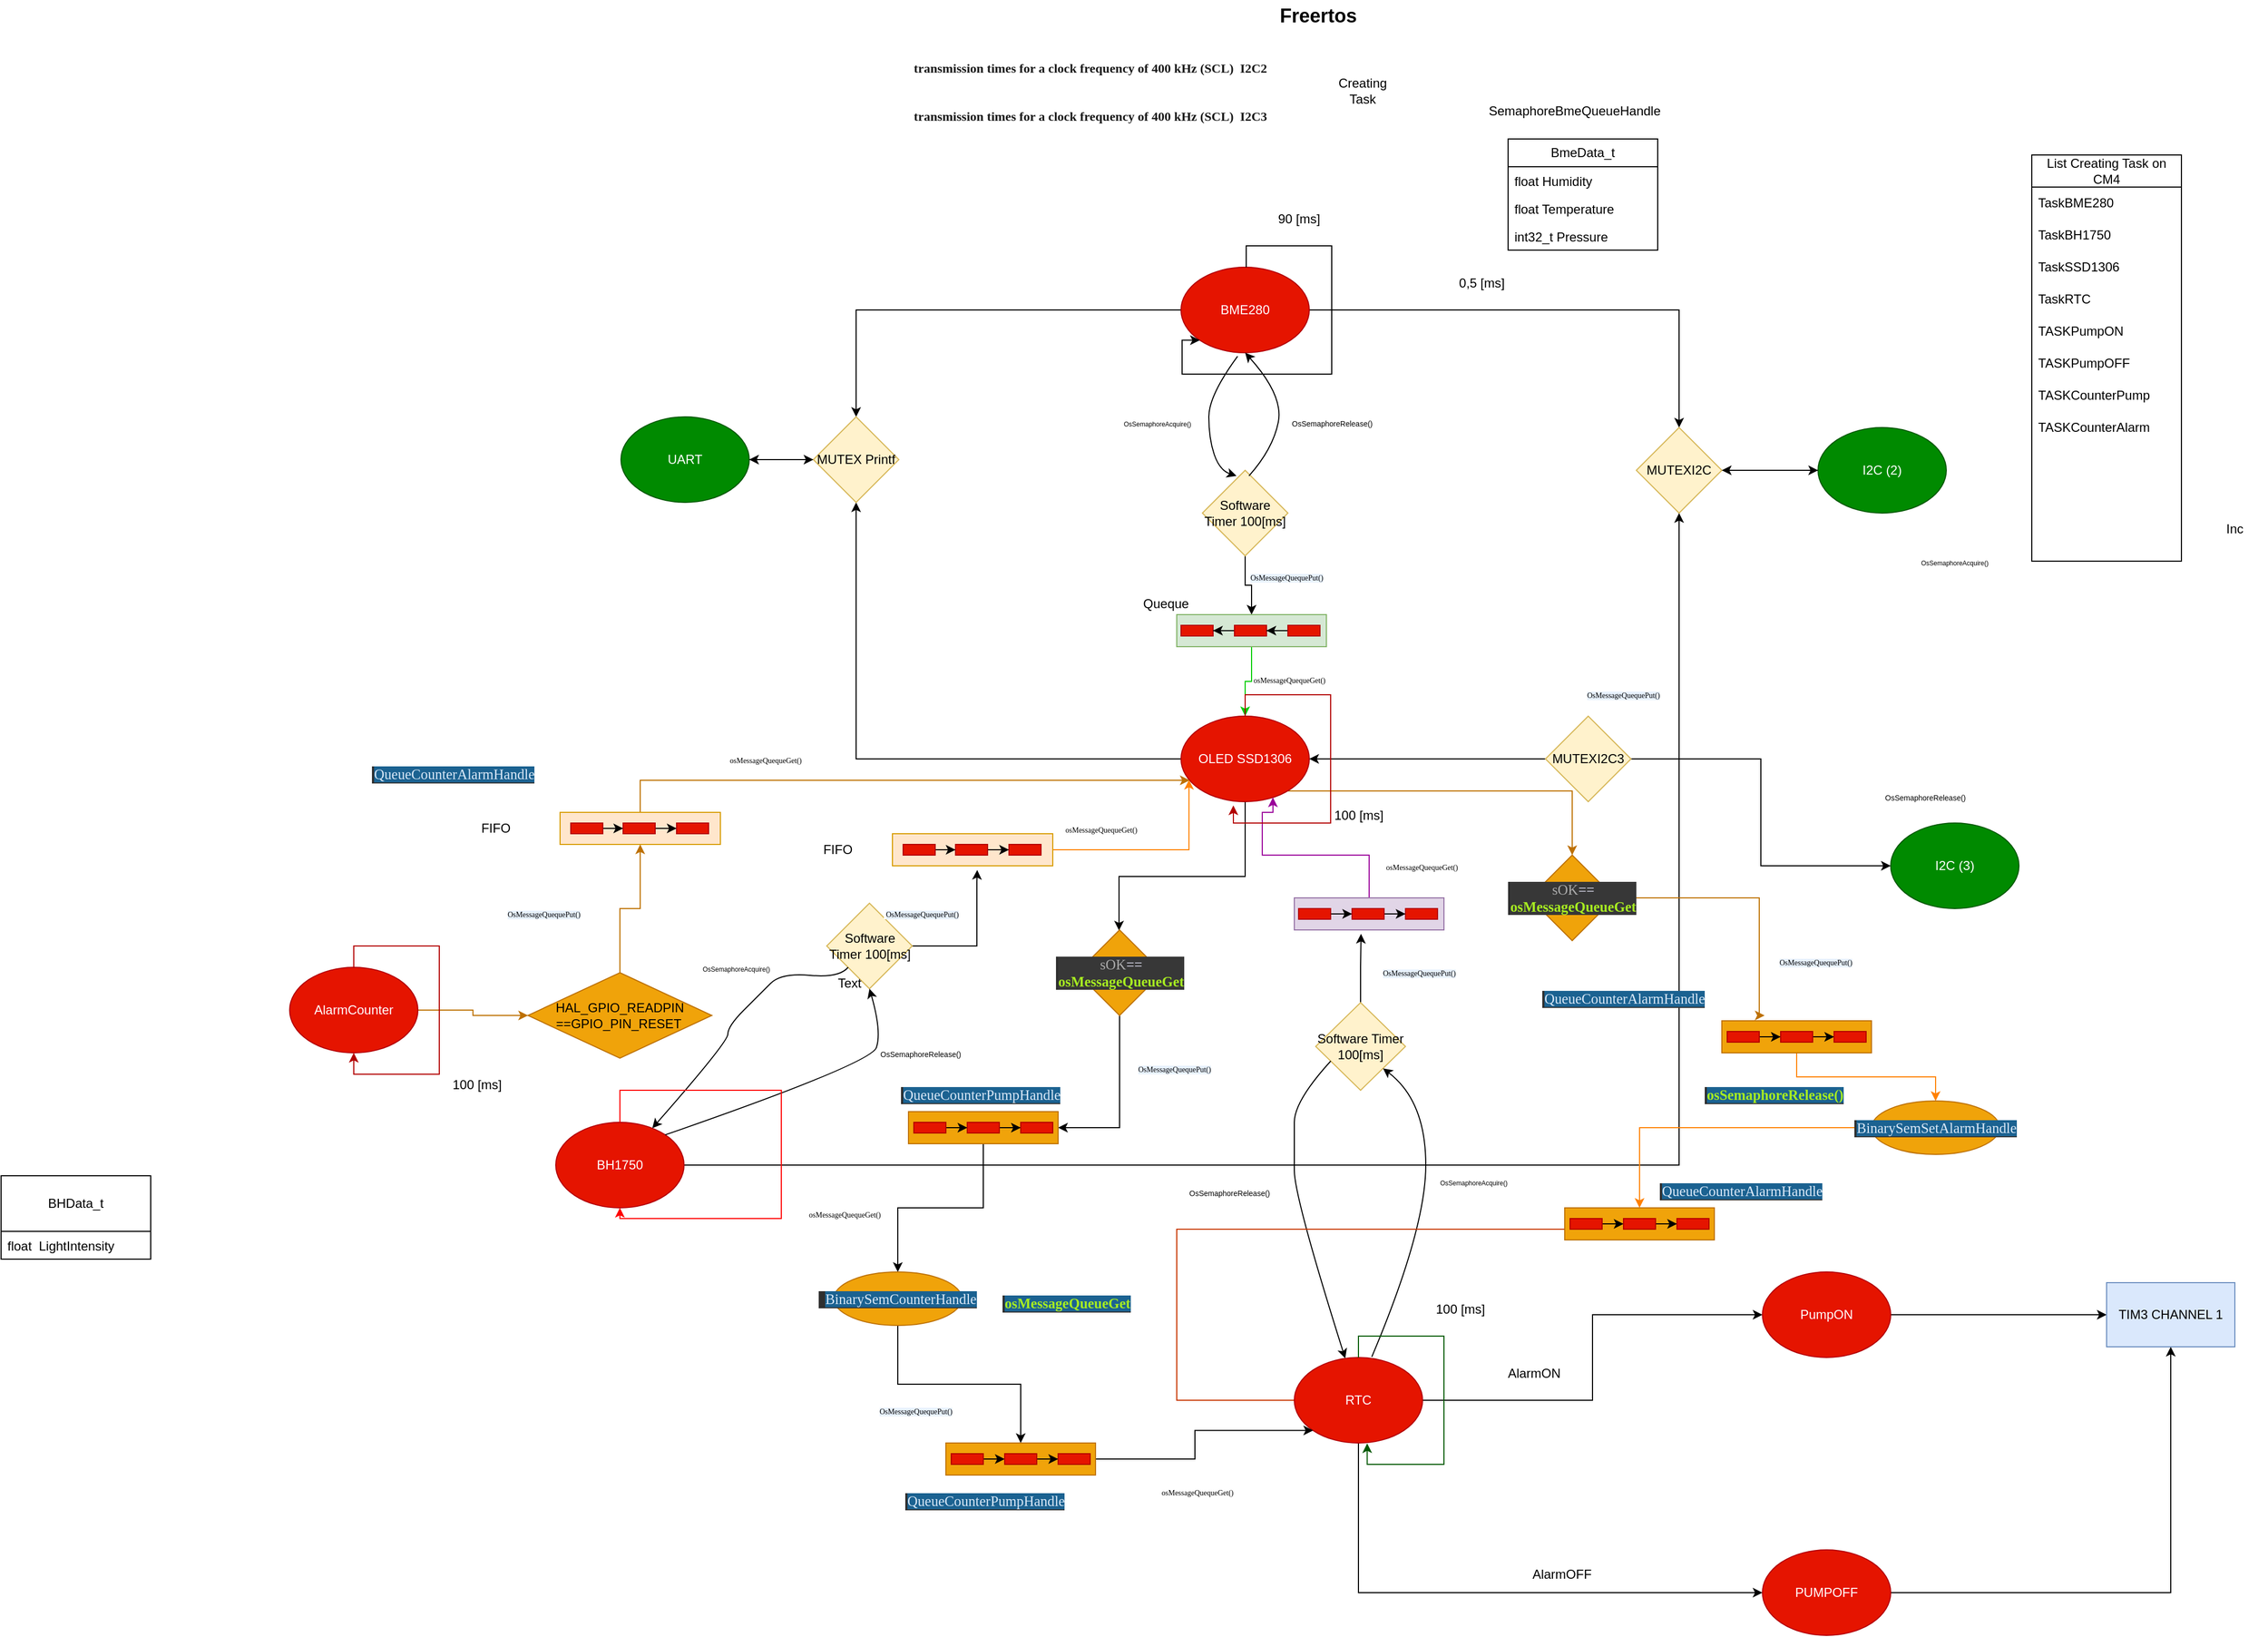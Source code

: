 <mxfile version="21.6.1" type="device" pages="2">
  <diagram name="Tasks" id="c7558073-3199-34d8-9f00-42111426c3f3">
    <mxGraphModel dx="3724" dy="1228" grid="1" gridSize="10" guides="1" tooltips="1" connect="1" arrows="1" fold="1" page="1" pageScale="1" pageWidth="826" pageHeight="1169" background="none" math="0" shadow="0">
      <root>
        <mxCell id="0" />
        <mxCell id="1" parent="0" />
        <mxCell id="V3FPQX9ME4TAsyW0DyYu-8" style="edgeStyle=orthogonalEdgeStyle;rounded=0;orthogonalLoop=1;jettySize=auto;html=1;" parent="1" source="V3FPQX9ME4TAsyW0DyYu-10" target="V3FPQX9ME4TAsyW0DyYu-26" edge="1">
          <mxGeometry relative="1" as="geometry" />
        </mxCell>
        <mxCell id="V3FPQX9ME4TAsyW0DyYu-9" style="edgeStyle=orthogonalEdgeStyle;rounded=0;orthogonalLoop=1;jettySize=auto;html=1;entryX=0.5;entryY=0;entryDx=0;entryDy=0;" parent="1" source="V3FPQX9ME4TAsyW0DyYu-10" target="V3FPQX9ME4TAsyW0DyYu-33" edge="1">
          <mxGeometry relative="1" as="geometry" />
        </mxCell>
        <mxCell id="V3FPQX9ME4TAsyW0DyYu-10" value="BME280" style="ellipse;whiteSpace=wrap;html=1;fillColor=#e51400;fontColor=#ffffff;strokeColor=#B20000;" parent="1" vertex="1">
          <mxGeometry x="244" y="260" width="120" height="80" as="geometry" />
        </mxCell>
        <mxCell id="V3FPQX9ME4TAsyW0DyYu-11" value="&lt;b&gt;&lt;font style=&quot;font-size: 18px;&quot;&gt;Freertos&amp;nbsp;&lt;/font&gt;&lt;/b&gt;" style="text;html=1;strokeColor=none;fillColor=none;align=center;verticalAlign=middle;whiteSpace=wrap;rounded=0;" parent="1" vertex="1">
          <mxGeometry x="180" y="10" width="390" height="30" as="geometry" />
        </mxCell>
        <mxCell id="V3FPQX9ME4TAsyW0DyYu-12" value="Creating Task" style="text;html=1;strokeColor=none;fillColor=none;align=center;verticalAlign=middle;whiteSpace=wrap;rounded=0;" parent="1" vertex="1">
          <mxGeometry x="384" y="80" width="60" height="30" as="geometry" />
        </mxCell>
        <mxCell id="V3FPQX9ME4TAsyW0DyYu-13" value="" style="edgeStyle=orthogonalEdgeStyle;rounded=0;orthogonalLoop=1;jettySize=auto;html=1;" parent="1" source="V3FPQX9ME4TAsyW0DyYu-14" target="V3FPQX9ME4TAsyW0DyYu-26" edge="1">
          <mxGeometry relative="1" as="geometry" />
        </mxCell>
        <mxCell id="V3FPQX9ME4TAsyW0DyYu-14" value="I2C (2)" style="ellipse;whiteSpace=wrap;html=1;fillColor=#008a00;fontColor=#ffffff;strokeColor=#005700;" parent="1" vertex="1">
          <mxGeometry x="840" y="410" width="120" height="80" as="geometry" />
        </mxCell>
        <mxCell id="V3FPQX9ME4TAsyW0DyYu-15" value="List Creating Task on CM4" style="swimlane;fontStyle=0;childLayout=stackLayout;horizontal=1;startSize=30;horizontalStack=0;resizeParent=1;resizeParentMax=0;resizeLast=0;collapsible=1;marginBottom=0;whiteSpace=wrap;html=1;" parent="1" vertex="1">
          <mxGeometry x="1040" y="155" width="140" height="380" as="geometry" />
        </mxCell>
        <mxCell id="V3FPQX9ME4TAsyW0DyYu-16" value="TaskBME280&lt;span style=&quot;white-space: pre;&quot;&gt; &lt;/span&gt;" style="text;strokeColor=none;fillColor=none;align=left;verticalAlign=middle;spacingLeft=4;spacingRight=4;overflow=hidden;points=[[0,0.5],[1,0.5]];portConstraint=eastwest;rotatable=0;whiteSpace=wrap;html=1;" parent="V3FPQX9ME4TAsyW0DyYu-15" vertex="1">
          <mxGeometry y="30" width="140" height="30" as="geometry" />
        </mxCell>
        <mxCell id="V3FPQX9ME4TAsyW0DyYu-17" value="TaskBH1750" style="text;strokeColor=none;fillColor=none;align=left;verticalAlign=middle;spacingLeft=4;spacingRight=4;overflow=hidden;points=[[0,0.5],[1,0.5]];portConstraint=eastwest;rotatable=0;whiteSpace=wrap;html=1;" parent="V3FPQX9ME4TAsyW0DyYu-15" vertex="1">
          <mxGeometry y="60" width="140" height="30" as="geometry" />
        </mxCell>
        <mxCell id="oOm3431gl_lVCs9sU_sd-5" value="TaskSSD1306" style="text;strokeColor=none;fillColor=none;align=left;verticalAlign=middle;spacingLeft=4;spacingRight=4;overflow=hidden;points=[[0,0.5],[1,0.5]];portConstraint=eastwest;rotatable=0;whiteSpace=wrap;html=1;" parent="V3FPQX9ME4TAsyW0DyYu-15" vertex="1">
          <mxGeometry y="90" width="140" height="30" as="geometry" />
        </mxCell>
        <mxCell id="oOm3431gl_lVCs9sU_sd-6" value="TaskRTC" style="text;strokeColor=none;fillColor=none;align=left;verticalAlign=middle;spacingLeft=4;spacingRight=4;overflow=hidden;points=[[0,0.5],[1,0.5]];portConstraint=eastwest;rotatable=0;whiteSpace=wrap;html=1;" parent="V3FPQX9ME4TAsyW0DyYu-15" vertex="1">
          <mxGeometry y="120" width="140" height="30" as="geometry" />
        </mxCell>
        <mxCell id="oOm3431gl_lVCs9sU_sd-7" value="TASKPumpON" style="text;strokeColor=none;fillColor=none;align=left;verticalAlign=middle;spacingLeft=4;spacingRight=4;overflow=hidden;points=[[0,0.5],[1,0.5]];portConstraint=eastwest;rotatable=0;whiteSpace=wrap;html=1;" parent="V3FPQX9ME4TAsyW0DyYu-15" vertex="1">
          <mxGeometry y="150" width="140" height="30" as="geometry" />
        </mxCell>
        <mxCell id="oOm3431gl_lVCs9sU_sd-8" value="TASKPumpOFF" style="text;strokeColor=none;fillColor=none;align=left;verticalAlign=middle;spacingLeft=4;spacingRight=4;overflow=hidden;points=[[0,0.5],[1,0.5]];portConstraint=eastwest;rotatable=0;whiteSpace=wrap;html=1;" parent="V3FPQX9ME4TAsyW0DyYu-15" vertex="1">
          <mxGeometry y="180" width="140" height="30" as="geometry" />
        </mxCell>
        <mxCell id="oOm3431gl_lVCs9sU_sd-9" value="TASKCounterPump" style="text;strokeColor=none;fillColor=none;align=left;verticalAlign=middle;spacingLeft=4;spacingRight=4;overflow=hidden;points=[[0,0.5],[1,0.5]];portConstraint=eastwest;rotatable=0;whiteSpace=wrap;html=1;" parent="V3FPQX9ME4TAsyW0DyYu-15" vertex="1">
          <mxGeometry y="210" width="140" height="30" as="geometry" />
        </mxCell>
        <mxCell id="oOm3431gl_lVCs9sU_sd-19" value="TASKCounterAlarm" style="text;strokeColor=none;fillColor=none;align=left;verticalAlign=middle;spacingLeft=4;spacingRight=4;overflow=hidden;points=[[0,0.5],[1,0.5]];portConstraint=eastwest;rotatable=0;whiteSpace=wrap;html=1;" parent="V3FPQX9ME4TAsyW0DyYu-15" vertex="1">
          <mxGeometry y="240" width="140" height="30" as="geometry" />
        </mxCell>
        <mxCell id="V3FPQX9ME4TAsyW0DyYu-21" value="&lt;br&gt;&lt;br&gt;" style="text;strokeColor=none;fillColor=none;align=left;verticalAlign=middle;spacingLeft=4;spacingRight=4;overflow=hidden;points=[[0,0.5],[1,0.5]];portConstraint=eastwest;rotatable=0;whiteSpace=wrap;html=1;" parent="V3FPQX9ME4TAsyW0DyYu-15" vertex="1">
          <mxGeometry y="270" width="140" height="110" as="geometry" />
        </mxCell>
        <mxCell id="V3FPQX9ME4TAsyW0DyYu-23" style="edgeStyle=orthogonalEdgeStyle;rounded=0;orthogonalLoop=1;jettySize=auto;html=1;entryX=0.5;entryY=1;entryDx=0;entryDy=0;" parent="1" source="V3FPQX9ME4TAsyW0DyYu-24" target="V3FPQX9ME4TAsyW0DyYu-33" edge="1">
          <mxGeometry relative="1" as="geometry" />
        </mxCell>
        <mxCell id="oOm3431gl_lVCs9sU_sd-69" style="edgeStyle=orthogonalEdgeStyle;rounded=0;orthogonalLoop=1;jettySize=auto;html=1;fillColor=#f0a30a;strokeColor=#BD7000;" parent="1" source="V3FPQX9ME4TAsyW0DyYu-24" target="oOm3431gl_lVCs9sU_sd-68" edge="1">
          <mxGeometry relative="1" as="geometry">
            <Array as="points">
              <mxPoint x="610" y="750" />
            </Array>
          </mxGeometry>
        </mxCell>
        <mxCell id="oOm3431gl_lVCs9sU_sd-120" style="edgeStyle=orthogonalEdgeStyle;rounded=0;orthogonalLoop=1;jettySize=auto;html=1;" parent="1" source="V3FPQX9ME4TAsyW0DyYu-24" target="oOm3431gl_lVCs9sU_sd-94" edge="1">
          <mxGeometry relative="1" as="geometry">
            <Array as="points">
              <mxPoint x="304" y="830" />
              <mxPoint x="186" y="830" />
            </Array>
          </mxGeometry>
        </mxCell>
        <mxCell id="V3FPQX9ME4TAsyW0DyYu-24" value="OLED SSD1306" style="ellipse;whiteSpace=wrap;html=1;fillColor=#e51400;fontColor=#ffffff;strokeColor=#B20000;" parent="1" vertex="1">
          <mxGeometry x="244" y="680" width="120" height="80" as="geometry" />
        </mxCell>
        <mxCell id="V3FPQX9ME4TAsyW0DyYu-25" style="edgeStyle=orthogonalEdgeStyle;rounded=0;orthogonalLoop=1;jettySize=auto;html=1;" parent="1" source="V3FPQX9ME4TAsyW0DyYu-26" target="V3FPQX9ME4TAsyW0DyYu-14" edge="1">
          <mxGeometry relative="1" as="geometry" />
        </mxCell>
        <mxCell id="V3FPQX9ME4TAsyW0DyYu-26" value="MUTEXI2C" style="rhombus;whiteSpace=wrap;html=1;fillColor=#fff2cc;strokeColor=#d6b656;" parent="1" vertex="1">
          <mxGeometry x="670" y="410" width="80" height="80" as="geometry" />
        </mxCell>
        <mxCell id="V3FPQX9ME4TAsyW0DyYu-27" value="&lt;h1 style=&quot;text-align: center;&quot;&gt;&lt;font face=&quot;Times New Roman&quot; style=&quot;font-size: 12px;&quot;&gt;transmission times for a clock frequency of 400 kHz (SCL)&amp;nbsp; I2C2&lt;/font&gt;&lt;/h1&gt;&lt;div&gt;&lt;h1 style=&quot;border-color: var(--border-color); text-align: center;&quot;&gt;&lt;font style=&quot;border-color: var(--border-color); font-size: 12px;&quot; face=&quot;Times New Roman&quot;&gt;transmission times for a clock frequency of 400 kHz (SCL)&amp;nbsp; I2C3&lt;/font&gt;&lt;/h1&gt;&lt;/div&gt;&lt;div&gt;&lt;font style=&quot;border-color: var(--border-color); font-size: 12px;&quot; face=&quot;Times New Roman&quot;&gt;&lt;br&gt;&lt;/font&gt;&lt;/div&gt;&lt;div&gt;&lt;font face=&quot;Times New Roman&quot; style=&quot;font-size: 12px;&quot;&gt;&lt;br&gt;&lt;/font&gt;&lt;/div&gt;&lt;div style=&quot;&quot; id=&quot;KnM9nf&quot;&gt;&lt;font face=&quot;Times New Roman&quot; style=&quot;font-size: 12px;&quot;&gt;&lt;svg viewBox=&quot;0 0 24 24&quot; xmlns=&quot;http://www.w3.org/2000/svg&quot;&gt;&lt;/svg&gt;&lt;/font&gt;&lt;/div&gt;&lt;div style=&quot;&quot; class=&quot;QmZWSe&quot;&gt;&lt;div class=&quot;DHcWmd&quot;&gt;&lt;/div&gt;&lt;/div&gt;&lt;div style=&quot;&quot;&gt;&lt;div style=&quot;&quot; id=&quot;KnM9nf&quot;&gt;&lt;font face=&quot;Times New Roman&quot; style=&quot;font-size: 12px;&quot;&gt;&lt;svg viewBox=&quot;0 0 24 24&quot; xmlns=&quot;http://www.w3.org/2000/svg&quot;&gt;&lt;/svg&gt;&lt;/font&gt;&lt;/div&gt;&lt;div style=&quot;&quot; class=&quot;QmZWSe&quot;&gt;&lt;div class=&quot;DHcWmd&quot;&gt;&lt;/div&gt;&lt;/div&gt;&lt;div style=&quot;&quot; class=&quot;oSioSc&quot;&gt;&lt;div style=&quot;&quot; id=&quot;tw-target&quot;&gt;&lt;div style=&quot;&quot; class=&quot;g9WsWb&quot; id=&quot;kAz1tf&quot;&gt;&lt;div style=&quot;&quot; tabindex=&quot;0&quot; id=&quot;tw-target-text-container&quot; class=&quot;tw-ta-container F0azHf tw-nfl&quot;&gt;&lt;pre style=&quot;text-align: center;&quot; dir=&quot;ltr&quot; id=&quot;tw-target-text&quot; data-placeholder=&quot;Tłumaczenie&quot; class=&quot;tw-data-text tw-text-large tw-ta&quot;&gt;&lt;span style=&quot;background-color: initial; font-family: Helvetica;&quot;&gt;ansmission times for a clock frequency of 100 kHz&lt;/span&gt;&lt;br&gt;&lt;/pre&gt;&lt;/div&gt;&lt;/div&gt;&lt;/div&gt;&lt;/div&gt;&lt;/div&gt;" style="text;html=1;strokeColor=none;fillColor=none;spacing=5;spacingTop=-20;whiteSpace=wrap;overflow=hidden;rounded=0;fontColor=#1A1A1A;" parent="1" vertex="1">
          <mxGeometry x="-11" y="50" width="395" height="90" as="geometry" />
        </mxCell>
        <mxCell id="V3FPQX9ME4TAsyW0DyYu-28" value="90 [ms]" style="text;html=1;align=center;verticalAlign=middle;resizable=0;points=[];autosize=1;strokeColor=none;fillColor=none;" parent="1" vertex="1">
          <mxGeometry x="324" y="200" width="60" height="30" as="geometry" />
        </mxCell>
        <mxCell id="V3FPQX9ME4TAsyW0DyYu-29" style="edgeStyle=orthogonalEdgeStyle;rounded=0;orthogonalLoop=1;jettySize=auto;html=1;entryX=0;entryY=1;entryDx=0;entryDy=0;" parent="1" source="V3FPQX9ME4TAsyW0DyYu-10" target="V3FPQX9ME4TAsyW0DyYu-10" edge="1">
          <mxGeometry relative="1" as="geometry">
            <mxPoint x="260" y="350" as="targetPoint" />
            <Array as="points">
              <mxPoint x="305" y="240" />
              <mxPoint x="385" y="240" />
              <mxPoint x="385" y="360" />
              <mxPoint x="245" y="360" />
              <mxPoint x="245" y="328" />
            </Array>
          </mxGeometry>
        </mxCell>
        <mxCell id="V3FPQX9ME4TAsyW0DyYu-30" style="edgeStyle=orthogonalEdgeStyle;rounded=0;orthogonalLoop=1;jettySize=auto;html=1;" parent="1" source="V3FPQX9ME4TAsyW0DyYu-31" target="V3FPQX9ME4TAsyW0DyYu-33" edge="1">
          <mxGeometry relative="1" as="geometry" />
        </mxCell>
        <mxCell id="V3FPQX9ME4TAsyW0DyYu-31" value="UART" style="ellipse;whiteSpace=wrap;html=1;fillColor=#008a00;fontColor=#ffffff;strokeColor=#005700;" parent="1" vertex="1">
          <mxGeometry x="-280" y="400" width="120" height="80" as="geometry" />
        </mxCell>
        <mxCell id="V3FPQX9ME4TAsyW0DyYu-32" style="edgeStyle=orthogonalEdgeStyle;rounded=0;orthogonalLoop=1;jettySize=auto;html=1;" parent="1" source="V3FPQX9ME4TAsyW0DyYu-33" target="V3FPQX9ME4TAsyW0DyYu-31" edge="1">
          <mxGeometry relative="1" as="geometry" />
        </mxCell>
        <mxCell id="V3FPQX9ME4TAsyW0DyYu-33" value="MUTEX Printf" style="rhombus;whiteSpace=wrap;html=1;fillColor=#fff2cc;strokeColor=#d6b656;" parent="1" vertex="1">
          <mxGeometry x="-100" y="400" width="80" height="80" as="geometry" />
        </mxCell>
        <mxCell id="V3FPQX9ME4TAsyW0DyYu-34" style="edgeStyle=orthogonalEdgeStyle;rounded=0;orthogonalLoop=1;jettySize=auto;html=1;entryX=0.5;entryY=1;entryDx=0;entryDy=0;" parent="1" source="V3FPQX9ME4TAsyW0DyYu-35" target="V3FPQX9ME4TAsyW0DyYu-26" edge="1">
          <mxGeometry relative="1" as="geometry">
            <mxPoint x="710" y="720" as="targetPoint" />
          </mxGeometry>
        </mxCell>
        <mxCell id="V3FPQX9ME4TAsyW0DyYu-35" value="BH1750" style="ellipse;whiteSpace=wrap;html=1;fillColor=#e51400;fontColor=#ffffff;strokeColor=#B20000;" parent="1" vertex="1">
          <mxGeometry x="-341" y="1060" width="120" height="80" as="geometry" />
        </mxCell>
        <mxCell id="V3FPQX9ME4TAsyW0DyYu-38" value="SemaphoreBmeQueueHandle" style="text;whiteSpace=wrap;html=1;" parent="1" vertex="1">
          <mxGeometry x="530" y="100" width="190" height="40" as="geometry" />
        </mxCell>
        <mxCell id="V3FPQX9ME4TAsyW0DyYu-39" style="edgeStyle=orthogonalEdgeStyle;rounded=0;orthogonalLoop=1;jettySize=auto;html=1;entryX=0;entryY=0.5;entryDx=0;entryDy=0;" parent="1" source="V3FPQX9ME4TAsyW0DyYu-40" target="V3FPQX9ME4TAsyW0DyYu-41" edge="1">
          <mxGeometry relative="1" as="geometry" />
        </mxCell>
        <mxCell id="oOm3431gl_lVCs9sU_sd-1" style="edgeStyle=orthogonalEdgeStyle;rounded=0;orthogonalLoop=1;jettySize=auto;html=1;entryX=1;entryY=0.5;entryDx=0;entryDy=0;" parent="1" source="V3FPQX9ME4TAsyW0DyYu-40" target="V3FPQX9ME4TAsyW0DyYu-24" edge="1">
          <mxGeometry relative="1" as="geometry" />
        </mxCell>
        <mxCell id="V3FPQX9ME4TAsyW0DyYu-40" value="MUTEXI2C3" style="rhombus;whiteSpace=wrap;html=1;fillColor=#fff2cc;strokeColor=#d6b656;" parent="1" vertex="1">
          <mxGeometry x="585" y="680" width="80" height="80" as="geometry" />
        </mxCell>
        <mxCell id="V3FPQX9ME4TAsyW0DyYu-41" value="I2C (3)" style="ellipse;whiteSpace=wrap;html=1;fillColor=#008a00;fontColor=#ffffff;strokeColor=#005700;" parent="1" vertex="1">
          <mxGeometry x="908" y="780" width="120" height="80" as="geometry" />
        </mxCell>
        <mxCell id="V3FPQX9ME4TAsyW0DyYu-42" value="0,5 [ms]" style="text;html=1;align=center;verticalAlign=middle;resizable=0;points=[];autosize=1;strokeColor=none;fillColor=none;" parent="1" vertex="1">
          <mxGeometry x="490" y="260" width="70" height="30" as="geometry" />
        </mxCell>
        <mxCell id="V3FPQX9ME4TAsyW0DyYu-43" value="BmeData_t" style="swimlane;fontStyle=0;childLayout=stackLayout;horizontal=1;startSize=26;fillColor=none;horizontalStack=0;resizeParent=1;resizeParentMax=0;resizeLast=0;collapsible=1;marginBottom=0;whiteSpace=wrap;html=1;" parent="1" vertex="1">
          <mxGeometry x="550" y="140" width="140" height="104" as="geometry" />
        </mxCell>
        <mxCell id="V3FPQX9ME4TAsyW0DyYu-44" value="float Humidity" style="text;strokeColor=none;fillColor=none;align=left;verticalAlign=top;spacingLeft=4;spacingRight=4;overflow=hidden;rotatable=0;points=[[0,0.5],[1,0.5]];portConstraint=eastwest;whiteSpace=wrap;html=1;" parent="V3FPQX9ME4TAsyW0DyYu-43" vertex="1">
          <mxGeometry y="26" width="140" height="26" as="geometry" />
        </mxCell>
        <mxCell id="V3FPQX9ME4TAsyW0DyYu-45" value="float Temperature" style="text;strokeColor=none;fillColor=none;align=left;verticalAlign=top;spacingLeft=4;spacingRight=4;overflow=hidden;rotatable=0;points=[[0,0.5],[1,0.5]];portConstraint=eastwest;whiteSpace=wrap;html=1;" parent="V3FPQX9ME4TAsyW0DyYu-43" vertex="1">
          <mxGeometry y="52" width="140" height="26" as="geometry" />
        </mxCell>
        <mxCell id="V3FPQX9ME4TAsyW0DyYu-46" value="int32_t Pressure" style="text;strokeColor=none;fillColor=none;align=left;verticalAlign=top;spacingLeft=4;spacingRight=4;overflow=hidden;rotatable=0;points=[[0,0.5],[1,0.5]];portConstraint=eastwest;whiteSpace=wrap;html=1;" parent="V3FPQX9ME4TAsyW0DyYu-43" vertex="1">
          <mxGeometry y="78" width="140" height="26" as="geometry" />
        </mxCell>
        <mxCell id="V3FPQX9ME4TAsyW0DyYu-47" style="edgeStyle=orthogonalEdgeStyle;rounded=0;orthogonalLoop=1;jettySize=auto;html=1;entryX=0.5;entryY=0;entryDx=0;entryDy=0;" parent="1" source="V3FPQX9ME4TAsyW0DyYu-48" target="V3FPQX9ME4TAsyW0DyYu-54" edge="1">
          <mxGeometry relative="1" as="geometry" />
        </mxCell>
        <mxCell id="V3FPQX9ME4TAsyW0DyYu-48" value="Software Timer 100[ms]" style="rhombus;whiteSpace=wrap;html=1;fillColor=#fff2cc;strokeColor=#d6b656;" parent="1" vertex="1">
          <mxGeometry x="264" y="450" width="80" height="80" as="geometry" />
        </mxCell>
        <mxCell id="V3FPQX9ME4TAsyW0DyYu-49" value="" style="curved=1;endArrow=classic;html=1;rounded=0;exitX=0.545;exitY=0.065;exitDx=0;exitDy=0;entryX=0.5;entryY=1;entryDx=0;entryDy=0;exitPerimeter=0;" parent="1" source="V3FPQX9ME4TAsyW0DyYu-48" target="V3FPQX9ME4TAsyW0DyYu-10" edge="1">
          <mxGeometry width="50" height="50" relative="1" as="geometry">
            <mxPoint x="365" y="514.8" as="sourcePoint" />
            <mxPoint x="367.08" y="360.0" as="targetPoint" />
            <Array as="points">
              <mxPoint x="330" y="430" />
              <mxPoint x="340" y="380" />
            </Array>
          </mxGeometry>
        </mxCell>
        <mxCell id="V3FPQX9ME4TAsyW0DyYu-50" value="" style="curved=1;endArrow=classic;html=1;rounded=0;exitX=0.441;exitY=1.041;exitDx=0;exitDy=0;exitPerimeter=0;entryX=0.399;entryY=0.065;entryDx=0;entryDy=0;entryPerimeter=0;" parent="1" source="V3FPQX9ME4TAsyW0DyYu-10" target="V3FPQX9ME4TAsyW0DyYu-48" edge="1">
          <mxGeometry width="50" height="50" relative="1" as="geometry">
            <mxPoint x="400" y="450" as="sourcePoint" />
            <mxPoint x="450" y="400" as="targetPoint" />
            <Array as="points">
              <mxPoint x="270" y="380" />
              <mxPoint x="270" y="420" />
              <mxPoint x="280" y="450" />
            </Array>
          </mxGeometry>
        </mxCell>
        <mxCell id="V3FPQX9ME4TAsyW0DyYu-51" value="&lt;font style=&quot;font-size: 6px;&quot;&gt;OsSemaphoreAcquire()&lt;/font&gt;" style="text;html=1;strokeColor=none;fillColor=none;align=center;verticalAlign=middle;whiteSpace=wrap;rounded=0;" parent="1" vertex="1">
          <mxGeometry x="184" y="390" width="76" height="30" as="geometry" />
        </mxCell>
        <mxCell id="V3FPQX9ME4TAsyW0DyYu-52" value="&lt;font style=&quot;font-size: 7px;&quot;&gt;OsSemaphoreRelease()&lt;/font&gt;" style="text;html=1;align=center;verticalAlign=middle;resizable=0;points=[];autosize=1;strokeColor=none;fillColor=none;" parent="1" vertex="1">
          <mxGeometry x="335" y="390" width="100" height="30" as="geometry" />
        </mxCell>
        <mxCell id="V3FPQX9ME4TAsyW0DyYu-53" style="edgeStyle=orthogonalEdgeStyle;rounded=0;orthogonalLoop=1;jettySize=auto;html=1;entryX=0.5;entryY=0;entryDx=0;entryDy=0;strokeColor=#00CC00;" parent="1" source="V3FPQX9ME4TAsyW0DyYu-54" target="V3FPQX9ME4TAsyW0DyYu-24" edge="1">
          <mxGeometry relative="1" as="geometry" />
        </mxCell>
        <mxCell id="V3FPQX9ME4TAsyW0DyYu-54" value="" style="whiteSpace=wrap;html=1;fillColor=#d5e8d4;strokeColor=#82b366;" parent="1" vertex="1">
          <mxGeometry x="240" y="585" width="140" height="30" as="geometry" />
        </mxCell>
        <mxCell id="V3FPQX9ME4TAsyW0DyYu-55" value="&lt;div style=&quot;background-color:#ffffff;padding:0px 0px 0px 2px;&quot;&gt;&lt;div style=&quot;color: rgb(0, 0, 0); background-color: rgb(255, 255, 255); font-size: 7px;&quot;&gt;&lt;p style=&quot;background-color: rgb(232, 242, 254); margin: 0px;&quot;&gt;&lt;font face=&quot;Times New Roman&quot;&gt;OsMessageQuequePut()&lt;/font&gt;&lt;/p&gt;&lt;/div&gt;&lt;/div&gt;" style="text;whiteSpace=wrap;html=1;" parent="1" vertex="1">
          <mxGeometry x="305" y="540" width="85" height="30" as="geometry" />
        </mxCell>
        <mxCell id="V3FPQX9ME4TAsyW0DyYu-56" value="&lt;font face=&quot;Times New Roman&quot; style=&quot;font-size: 7px;&quot;&gt;osMessageQuequeGet()&lt;/font&gt;" style="text;html=1;align=center;verticalAlign=middle;resizable=0;points=[];autosize=1;strokeColor=none;fillColor=none;" parent="1" vertex="1">
          <mxGeometry x="300" y="630" width="90" height="30" as="geometry" />
        </mxCell>
        <mxCell id="V3FPQX9ME4TAsyW0DyYu-57" value="Queque" style="text;html=1;strokeColor=none;fillColor=none;align=center;verticalAlign=middle;whiteSpace=wrap;rounded=0;" parent="1" vertex="1">
          <mxGeometry x="200" y="560" width="60" height="30" as="geometry" />
        </mxCell>
        <mxCell id="V3FPQX9ME4TAsyW0DyYu-58" value="" style="rounded=0;whiteSpace=wrap;html=1;fillColor=#e51400;fontColor=#ffffff;strokeColor=#B20000;" parent="1" vertex="1">
          <mxGeometry x="244" y="595" width="30" height="10" as="geometry" />
        </mxCell>
        <mxCell id="V3FPQX9ME4TAsyW0DyYu-59" style="edgeStyle=orthogonalEdgeStyle;rounded=0;orthogonalLoop=1;jettySize=auto;html=1;entryX=1;entryY=0.5;entryDx=0;entryDy=0;" parent="1" source="V3FPQX9ME4TAsyW0DyYu-60" target="V3FPQX9ME4TAsyW0DyYu-58" edge="1">
          <mxGeometry relative="1" as="geometry" />
        </mxCell>
        <mxCell id="V3FPQX9ME4TAsyW0DyYu-60" value="" style="rounded=0;whiteSpace=wrap;html=1;fillColor=#e51400;fontColor=#ffffff;strokeColor=#B20000;" parent="1" vertex="1">
          <mxGeometry x="294" y="595" width="30" height="10" as="geometry" />
        </mxCell>
        <mxCell id="V3FPQX9ME4TAsyW0DyYu-61" style="edgeStyle=orthogonalEdgeStyle;rounded=0;orthogonalLoop=1;jettySize=auto;html=1;entryX=1;entryY=0.5;entryDx=0;entryDy=0;" parent="1" source="V3FPQX9ME4TAsyW0DyYu-62" target="V3FPQX9ME4TAsyW0DyYu-60" edge="1">
          <mxGeometry relative="1" as="geometry" />
        </mxCell>
        <mxCell id="V3FPQX9ME4TAsyW0DyYu-62" value="" style="rounded=0;whiteSpace=wrap;html=1;fillColor=#e51400;fontColor=#ffffff;strokeColor=#B20000;" parent="1" vertex="1">
          <mxGeometry x="344" y="595" width="30" height="10" as="geometry" />
        </mxCell>
        <mxCell id="V3FPQX9ME4TAsyW0DyYu-63" style="edgeStyle=orthogonalEdgeStyle;rounded=0;orthogonalLoop=1;jettySize=auto;html=1;entryX=0.529;entryY=1.131;entryDx=0;entryDy=0;entryPerimeter=0;" parent="1" source="V3FPQX9ME4TAsyW0DyYu-64" target="V3FPQX9ME4TAsyW0DyYu-76" edge="1">
          <mxGeometry relative="1" as="geometry">
            <Array as="points">
              <mxPoint x="53" y="835" />
              <mxPoint x="53" y="795" />
            </Array>
          </mxGeometry>
        </mxCell>
        <mxCell id="V3FPQX9ME4TAsyW0DyYu-64" value="Software Timer 100[ms]" style="rhombus;whiteSpace=wrap;html=1;fillColor=#fff2cc;strokeColor=#d6b656;" parent="1" vertex="1">
          <mxGeometry x="-87.5" y="855" width="80" height="80" as="geometry" />
        </mxCell>
        <mxCell id="V3FPQX9ME4TAsyW0DyYu-65" value="BHData_t" style="swimlane;fontStyle=0;childLayout=stackLayout;horizontal=1;startSize=52;fillColor=none;horizontalStack=0;resizeParent=1;resizeParentMax=0;resizeLast=0;collapsible=1;marginBottom=0;whiteSpace=wrap;html=1;" parent="1" vertex="1">
          <mxGeometry x="-860" y="1110" width="140" height="78" as="geometry" />
        </mxCell>
        <mxCell id="V3FPQX9ME4TAsyW0DyYu-66" value="float&amp;nbsp; LightIntensity" style="text;strokeColor=none;fillColor=none;align=left;verticalAlign=top;spacingLeft=4;spacingRight=4;overflow=hidden;rotatable=0;points=[[0,0.5],[1,0.5]];portConstraint=eastwest;whiteSpace=wrap;html=1;" parent="V3FPQX9ME4TAsyW0DyYu-65" vertex="1">
          <mxGeometry y="52" width="140" height="26" as="geometry" />
        </mxCell>
        <mxCell id="V3FPQX9ME4TAsyW0DyYu-71" style="edgeStyle=orthogonalEdgeStyle;rounded=0;orthogonalLoop=1;jettySize=auto;html=1;entryX=0.446;entryY=1.122;entryDx=0;entryDy=0;entryPerimeter=0;" parent="1" source="V3FPQX9ME4TAsyW0DyYu-72" target="V3FPQX9ME4TAsyW0DyYu-78" edge="1">
          <mxGeometry relative="1" as="geometry" />
        </mxCell>
        <mxCell id="V3FPQX9ME4TAsyW0DyYu-72" value="Software Timer 100[ms]" style="rhombus;whiteSpace=wrap;html=1;fillColor=#fff2cc;strokeColor=#d6b656;" parent="1" vertex="1">
          <mxGeometry x="370" y="948" width="84" height="82" as="geometry" />
        </mxCell>
        <mxCell id="V3FPQX9ME4TAsyW0DyYu-73" value="" style="curved=1;endArrow=classic;html=1;rounded=0;exitX=1;exitY=0;exitDx=0;exitDy=0;entryX=0.5;entryY=1;entryDx=0;entryDy=0;" parent="1" source="V3FPQX9ME4TAsyW0DyYu-35" target="V3FPQX9ME4TAsyW0DyYu-64" edge="1">
          <mxGeometry width="50" height="50" relative="1" as="geometry">
            <mxPoint x="14" y="950" as="sourcePoint" />
            <mxPoint x="64" y="900" as="targetPoint" />
            <Array as="points">
              <mxPoint x="-46" y="1005" />
              <mxPoint x="-36" y="975" />
            </Array>
          </mxGeometry>
        </mxCell>
        <mxCell id="V3FPQX9ME4TAsyW0DyYu-74" value="" style="curved=1;endArrow=classic;html=1;rounded=0;exitX=0;exitY=1;exitDx=0;exitDy=0;" parent="1" source="V3FPQX9ME4TAsyW0DyYu-64" target="V3FPQX9ME4TAsyW0DyYu-35" edge="1">
          <mxGeometry width="50" height="50" relative="1" as="geometry">
            <mxPoint x="-36.0" y="846.44" as="sourcePoint" />
            <mxPoint x="-106.48" y="945" as="targetPoint" />
            <Array as="points">
              <mxPoint x="-76" y="925" />
              <mxPoint x="-130" y="920" />
              <mxPoint x="-150" y="940" />
              <mxPoint x="-180" y="970" />
              <mxPoint x="-180" y="985" />
            </Array>
          </mxGeometry>
        </mxCell>
        <mxCell id="V3FPQX9ME4TAsyW0DyYu-75" style="edgeStyle=orthogonalEdgeStyle;rounded=0;orthogonalLoop=1;jettySize=auto;html=1;entryX=0.062;entryY=0.745;entryDx=0;entryDy=0;entryPerimeter=0;strokeColor=#FF8000;" parent="1" source="V3FPQX9ME4TAsyW0DyYu-76" target="V3FPQX9ME4TAsyW0DyYu-24" edge="1">
          <mxGeometry relative="1" as="geometry" />
        </mxCell>
        <mxCell id="V3FPQX9ME4TAsyW0DyYu-76" value="" style="whiteSpace=wrap;html=1;points=[[0,0,0,0,0],[0,0.25,0,0,0],[0,0.5,0,0,0],[0,0.75,0,0,0],[0,1,0,0,0],[0.25,0,0,0,0],[0.25,1,0,0,0],[0.5,0,0,0,0],[0.5,1,0,0,0],[0.75,0,0,0,0],[0.75,1,0,0,0],[1,0,0,0,0],[1,0.25,0,0,0],[1,0.5,0,0,0],[1,0.75,0,0,0],[1,1,0,0,0]];fillColor=#ffe6cc;strokeColor=#d79b00;" parent="1" vertex="1">
          <mxGeometry x="-26" y="790" width="150" height="30" as="geometry" />
        </mxCell>
        <mxCell id="V3FPQX9ME4TAsyW0DyYu-77" style="edgeStyle=orthogonalEdgeStyle;rounded=0;orthogonalLoop=1;jettySize=auto;html=1;strokeColor=#990099;" parent="1" source="V3FPQX9ME4TAsyW0DyYu-78" target="V3FPQX9ME4TAsyW0DyYu-24" edge="1">
          <mxGeometry relative="1" as="geometry">
            <Array as="points">
              <mxPoint x="420" y="810" />
              <mxPoint x="320" y="810" />
              <mxPoint x="320" y="770" />
              <mxPoint x="330" y="770" />
            </Array>
          </mxGeometry>
        </mxCell>
        <mxCell id="V3FPQX9ME4TAsyW0DyYu-78" value="" style="whiteSpace=wrap;html=1;fillColor=#e1d5e7;strokeColor=#9673a6;" parent="1" vertex="1">
          <mxGeometry x="350" y="850" width="140" height="30" as="geometry" />
        </mxCell>
        <mxCell id="V3FPQX9ME4TAsyW0DyYu-79" style="edgeStyle=orthogonalEdgeStyle;rounded=0;orthogonalLoop=1;jettySize=auto;html=1;entryX=0;entryY=0.5;entryDx=0;entryDy=0;" parent="1" source="V3FPQX9ME4TAsyW0DyYu-80" target="V3FPQX9ME4TAsyW0DyYu-82" edge="1">
          <mxGeometry relative="1" as="geometry" />
        </mxCell>
        <mxCell id="V3FPQX9ME4TAsyW0DyYu-80" value="" style="rounded=0;whiteSpace=wrap;html=1;fillColor=#e51400;fontColor=#ffffff;strokeColor=#B20000;" parent="1" vertex="1">
          <mxGeometry x="-16" y="800" width="30" height="10" as="geometry" />
        </mxCell>
        <mxCell id="V3FPQX9ME4TAsyW0DyYu-81" style="edgeStyle=orthogonalEdgeStyle;rounded=0;orthogonalLoop=1;jettySize=auto;html=1;entryX=0;entryY=0.5;entryDx=0;entryDy=0;" parent="1" source="V3FPQX9ME4TAsyW0DyYu-82" target="V3FPQX9ME4TAsyW0DyYu-83" edge="1">
          <mxGeometry relative="1" as="geometry" />
        </mxCell>
        <mxCell id="V3FPQX9ME4TAsyW0DyYu-82" value="" style="rounded=0;whiteSpace=wrap;html=1;fillColor=#e51400;fontColor=#ffffff;strokeColor=#B20000;movable=1;resizable=1;rotatable=1;deletable=1;editable=1;locked=0;connectable=1;" parent="1" vertex="1">
          <mxGeometry x="33" y="800" width="30" height="10" as="geometry" />
        </mxCell>
        <mxCell id="V3FPQX9ME4TAsyW0DyYu-83" value="" style="rounded=0;whiteSpace=wrap;html=1;fillColor=#e51400;fontColor=#ffffff;strokeColor=#B20000;" parent="1" vertex="1">
          <mxGeometry x="83" y="800" width="30" height="10" as="geometry" />
        </mxCell>
        <mxCell id="V3FPQX9ME4TAsyW0DyYu-84" style="edgeStyle=orthogonalEdgeStyle;rounded=0;orthogonalLoop=1;jettySize=auto;html=1;" parent="1" source="V3FPQX9ME4TAsyW0DyYu-85" target="V3FPQX9ME4TAsyW0DyYu-87" edge="1">
          <mxGeometry relative="1" as="geometry" />
        </mxCell>
        <mxCell id="V3FPQX9ME4TAsyW0DyYu-85" value="" style="rounded=0;whiteSpace=wrap;html=1;fillColor=#e51400;fontColor=#ffffff;strokeColor=#B20000;" parent="1" vertex="1">
          <mxGeometry x="354" y="860" width="30" height="10" as="geometry" />
        </mxCell>
        <mxCell id="V3FPQX9ME4TAsyW0DyYu-86" style="edgeStyle=orthogonalEdgeStyle;rounded=0;orthogonalLoop=1;jettySize=auto;html=1;entryX=0;entryY=0.5;entryDx=0;entryDy=0;" parent="1" source="V3FPQX9ME4TAsyW0DyYu-87" target="V3FPQX9ME4TAsyW0DyYu-88" edge="1">
          <mxGeometry relative="1" as="geometry" />
        </mxCell>
        <mxCell id="V3FPQX9ME4TAsyW0DyYu-87" value="" style="rounded=0;whiteSpace=wrap;html=1;fillColor=#e51400;fontColor=#ffffff;strokeColor=#B20000;" parent="1" vertex="1">
          <mxGeometry x="404" y="860" width="30" height="10" as="geometry" />
        </mxCell>
        <mxCell id="V3FPQX9ME4TAsyW0DyYu-88" value="" style="rounded=0;whiteSpace=wrap;html=1;fillColor=#e51400;fontColor=#ffffff;strokeColor=#B20000;" parent="1" vertex="1">
          <mxGeometry x="454" y="860" width="30" height="10" as="geometry" />
        </mxCell>
        <mxCell id="V3FPQX9ME4TAsyW0DyYu-89" value="" style="curved=1;endArrow=classic;html=1;rounded=0;exitX=0.604;exitY=-0.007;exitDx=0;exitDy=0;entryX=1;entryY=1;entryDx=0;entryDy=0;exitPerimeter=0;" parent="1" source="oOm3431gl_lVCs9sU_sd-2" target="V3FPQX9ME4TAsyW0DyYu-72" edge="1">
          <mxGeometry width="50" height="50" relative="1" as="geometry">
            <mxPoint x="428.16" y="1261.76" as="sourcePoint" />
            <mxPoint x="472" y="1010" as="targetPoint" />
            <Array as="points">
              <mxPoint x="473" y="1160" />
              <mxPoint x="473" y="1040" />
            </Array>
          </mxGeometry>
        </mxCell>
        <mxCell id="V3FPQX9ME4TAsyW0DyYu-90" value="" style="curved=1;endArrow=classic;html=1;rounded=0;exitX=0.168;exitY=0.666;exitDx=0;exitDy=0;exitPerimeter=0;" parent="1" source="V3FPQX9ME4TAsyW0DyYu-72" target="oOm3431gl_lVCs9sU_sd-2" edge="1">
          <mxGeometry width="50" height="50" relative="1" as="geometry">
            <mxPoint x="330" y="990" as="sourcePoint" />
            <mxPoint x="392.4" y="1264.88" as="targetPoint" />
            <Array as="points">
              <mxPoint x="350" y="1040" />
              <mxPoint x="350" y="1080" />
              <mxPoint x="350" y="1130" />
            </Array>
          </mxGeometry>
        </mxCell>
        <mxCell id="V3FPQX9ME4TAsyW0DyYu-91" value="&lt;font style=&quot;font-size: 7px;&quot;&gt;OsSemaphoreRelease()&lt;/font&gt;" style="text;html=1;align=center;verticalAlign=middle;resizable=0;points=[];autosize=1;strokeColor=none;fillColor=none;" parent="1" vertex="1">
          <mxGeometry x="-50" y="980" width="100" height="30" as="geometry" />
        </mxCell>
        <mxCell id="V3FPQX9ME4TAsyW0DyYu-92" value="&lt;font style=&quot;font-size: 7px;&quot;&gt;OsSemaphoreRelease()&lt;/font&gt;" style="text;html=1;align=center;verticalAlign=middle;resizable=0;points=[];autosize=1;strokeColor=none;fillColor=none;" parent="1" vertex="1">
          <mxGeometry x="239" y="1110" width="100" height="30" as="geometry" />
        </mxCell>
        <mxCell id="V3FPQX9ME4TAsyW0DyYu-93" value="&lt;font style=&quot;font-size: 6px;&quot;&gt;OsSemaphoreAcquire()&lt;/font&gt;" style="text;html=1;strokeColor=none;fillColor=none;align=center;verticalAlign=middle;whiteSpace=wrap;rounded=0;" parent="1" vertex="1">
          <mxGeometry x="480" y="1100" width="76" height="30" as="geometry" />
        </mxCell>
        <mxCell id="V3FPQX9ME4TAsyW0DyYu-94" value="&lt;font style=&quot;font-size: 6px;&quot;&gt;OsSemaphoreAcquire()&lt;/font&gt;" style="text;html=1;strokeColor=none;fillColor=none;align=center;verticalAlign=middle;whiteSpace=wrap;rounded=0;" parent="1" vertex="1">
          <mxGeometry x="-210" y="900" width="76" height="30" as="geometry" />
        </mxCell>
        <mxCell id="V3FPQX9ME4TAsyW0DyYu-95" style="edgeStyle=orthogonalEdgeStyle;rounded=0;orthogonalLoop=1;jettySize=auto;html=1;entryX=0.408;entryY=1.044;entryDx=0;entryDy=0;entryPerimeter=0;fillColor=#e51400;strokeColor=#B20000;" parent="1" source="V3FPQX9ME4TAsyW0DyYu-24" target="V3FPQX9ME4TAsyW0DyYu-24" edge="1">
          <mxGeometry relative="1" as="geometry" />
        </mxCell>
        <mxCell id="V3FPQX9ME4TAsyW0DyYu-96" value="100 [ms]" style="text;html=1;align=center;verticalAlign=middle;resizable=0;points=[];autosize=1;strokeColor=none;fillColor=none;" parent="1" vertex="1">
          <mxGeometry x="375" y="758" width="70" height="30" as="geometry" />
        </mxCell>
        <mxCell id="V3FPQX9ME4TAsyW0DyYu-97" value="&lt;font face=&quot;Times New Roman&quot; style=&quot;font-size: 7px;&quot;&gt;osMessageQuequeGet()&lt;/font&gt;" style="text;html=1;align=center;verticalAlign=middle;resizable=0;points=[];autosize=1;strokeColor=none;fillColor=none;" parent="1" vertex="1">
          <mxGeometry x="124" y="770" width="90" height="30" as="geometry" />
        </mxCell>
        <mxCell id="V3FPQX9ME4TAsyW0DyYu-98" value="&lt;font face=&quot;Times New Roman&quot; style=&quot;font-size: 7px;&quot;&gt;osMessageQuequeGet()&lt;/font&gt;" style="text;html=1;align=center;verticalAlign=middle;resizable=0;points=[];autosize=1;strokeColor=none;fillColor=none;" parent="1" vertex="1">
          <mxGeometry x="424" y="805" width="90" height="30" as="geometry" />
        </mxCell>
        <mxCell id="V3FPQX9ME4TAsyW0DyYu-99" value="&lt;div style=&quot;background-color:#ffffff;padding:0px 0px 0px 2px;&quot;&gt;&lt;div style=&quot;color: rgb(0, 0, 0); background-color: rgb(255, 255, 255); font-size: 7px;&quot;&gt;&lt;p style=&quot;background-color: rgb(232, 242, 254); margin: 0px;&quot;&gt;&lt;font face=&quot;Times New Roman&quot;&gt;OsMessageQuequePut()&lt;/font&gt;&lt;/p&gt;&lt;/div&gt;&lt;/div&gt;" style="text;whiteSpace=wrap;html=1;" parent="1" vertex="1">
          <mxGeometry x="-36.5" y="855" width="85" height="30" as="geometry" />
        </mxCell>
        <mxCell id="V3FPQX9ME4TAsyW0DyYu-100" value="&lt;div style=&quot;background-color:#ffffff;padding:0px 0px 0px 2px;&quot;&gt;&lt;div style=&quot;color: rgb(0, 0, 0); background-color: rgb(255, 255, 255); font-size: 7px;&quot;&gt;&lt;p style=&quot;background-color: rgb(232, 242, 254); margin: 0px;&quot;&gt;&lt;font face=&quot;Times New Roman&quot;&gt;OsMessageQuequePut()&lt;/font&gt;&lt;/p&gt;&lt;/div&gt;&lt;/div&gt;" style="text;whiteSpace=wrap;html=1;" parent="1" vertex="1">
          <mxGeometry x="429" y="910" width="85" height="30" as="geometry" />
        </mxCell>
        <mxCell id="V3FPQX9ME4TAsyW0DyYu-101" value="Text" style="text;html=1;strokeColor=none;fillColor=none;align=center;verticalAlign=middle;whiteSpace=wrap;rounded=0;" parent="1" vertex="1">
          <mxGeometry x="-96" y="915" width="60" height="30" as="geometry" />
        </mxCell>
        <mxCell id="V3FPQX9ME4TAsyW0DyYu-102" value="FIFO" style="text;html=1;strokeColor=none;fillColor=none;align=center;verticalAlign=middle;whiteSpace=wrap;rounded=0;" parent="1" vertex="1">
          <mxGeometry x="-107" y="790" width="60" height="30" as="geometry" />
        </mxCell>
        <mxCell id="V3FPQX9ME4TAsyW0DyYu-121" value="&lt;font style=&quot;font-size: 6px;&quot;&gt;OsSemaphoreAcquire()&lt;/font&gt;" style="text;html=1;strokeColor=none;fillColor=none;align=center;verticalAlign=middle;whiteSpace=wrap;rounded=0;" parent="1" vertex="1">
          <mxGeometry x="930" y="520" width="76" height="30" as="geometry" />
        </mxCell>
        <mxCell id="V3FPQX9ME4TAsyW0DyYu-122" value="&lt;font style=&quot;font-size: 7px;&quot;&gt;OsSemaphoreRelease()&lt;/font&gt;" style="text;html=1;align=center;verticalAlign=middle;resizable=0;points=[];autosize=1;strokeColor=none;fillColor=none;" parent="1" vertex="1">
          <mxGeometry x="890" y="740" width="100" height="30" as="geometry" />
        </mxCell>
        <mxCell id="V3FPQX9ME4TAsyW0DyYu-123" value="&lt;div style=&quot;background-color:#ffffff;padding:0px 0px 0px 2px;&quot;&gt;&lt;div style=&quot;color: rgb(0, 0, 0); background-color: rgb(255, 255, 255); font-size: 7px;&quot;&gt;&lt;p style=&quot;background-color: rgb(232, 242, 254); margin: 0px;&quot;&gt;&lt;font face=&quot;Times New Roman&quot;&gt;OsMessageQuequePut()&lt;/font&gt;&lt;/p&gt;&lt;/div&gt;&lt;/div&gt;" style="text;whiteSpace=wrap;html=1;" parent="1" vertex="1">
          <mxGeometry x="620" y="650" width="85" height="30" as="geometry" />
        </mxCell>
        <mxCell id="V3FPQX9ME4TAsyW0DyYu-133" value="Inc" style="text;html=1;strokeColor=none;fillColor=none;align=center;verticalAlign=middle;whiteSpace=wrap;rounded=0;" parent="1" vertex="1">
          <mxGeometry x="1200" y="490" width="60" height="30" as="geometry" />
        </mxCell>
        <mxCell id="oOm3431gl_lVCs9sU_sd-25" style="edgeStyle=orthogonalEdgeStyle;rounded=0;orthogonalLoop=1;jettySize=auto;html=1;" parent="1" source="oOm3431gl_lVCs9sU_sd-2" target="oOm3431gl_lVCs9sU_sd-20" edge="1">
          <mxGeometry relative="1" as="geometry" />
        </mxCell>
        <mxCell id="oOm3431gl_lVCs9sU_sd-27" style="edgeStyle=orthogonalEdgeStyle;rounded=0;orthogonalLoop=1;jettySize=auto;html=1;entryX=0;entryY=0.5;entryDx=0;entryDy=0;" parent="1" source="oOm3431gl_lVCs9sU_sd-2" target="oOm3431gl_lVCs9sU_sd-21" edge="1">
          <mxGeometry relative="1" as="geometry">
            <Array as="points">
              <mxPoint x="410" y="1500" />
            </Array>
          </mxGeometry>
        </mxCell>
        <mxCell id="oOm3431gl_lVCs9sU_sd-92" style="edgeStyle=orthogonalEdgeStyle;rounded=0;orthogonalLoop=1;jettySize=auto;html=1;entryX=0;entryY=0;entryDx=0;entryDy=0;fillColor=#fa6800;strokeColor=#C73500;endArrow=classic;endFill=1;" parent="1" source="oOm3431gl_lVCs9sU_sd-2" target="oOm3431gl_lVCs9sU_sd-84" edge="1">
          <mxGeometry relative="1" as="geometry">
            <Array as="points">
              <mxPoint x="240" y="1320" />
              <mxPoint x="240" y="1160" />
              <mxPoint x="608" y="1160" />
            </Array>
          </mxGeometry>
        </mxCell>
        <mxCell id="oOm3431gl_lVCs9sU_sd-2" value="RTC" style="ellipse;whiteSpace=wrap;html=1;fillColor=#e51400;fontColor=#ffffff;strokeColor=#B20000;" parent="1" vertex="1">
          <mxGeometry x="350" y="1280" width="120" height="80" as="geometry" />
        </mxCell>
        <mxCell id="oOm3431gl_lVCs9sU_sd-24" value="" style="edgeStyle=orthogonalEdgeStyle;rounded=0;orthogonalLoop=1;jettySize=auto;html=1;" parent="1" source="oOm3431gl_lVCs9sU_sd-20" target="oOm3431gl_lVCs9sU_sd-23" edge="1">
          <mxGeometry relative="1" as="geometry" />
        </mxCell>
        <mxCell id="oOm3431gl_lVCs9sU_sd-20" value="PumpON" style="ellipse;whiteSpace=wrap;html=1;fillColor=#e51400;fontColor=#ffffff;strokeColor=#B20000;" parent="1" vertex="1">
          <mxGeometry x="788" y="1200" width="120" height="80" as="geometry" />
        </mxCell>
        <mxCell id="oOm3431gl_lVCs9sU_sd-30" style="edgeStyle=orthogonalEdgeStyle;rounded=0;orthogonalLoop=1;jettySize=auto;html=1;entryX=0.5;entryY=1;entryDx=0;entryDy=0;" parent="1" source="oOm3431gl_lVCs9sU_sd-21" target="oOm3431gl_lVCs9sU_sd-23" edge="1">
          <mxGeometry relative="1" as="geometry" />
        </mxCell>
        <mxCell id="oOm3431gl_lVCs9sU_sd-21" value="PUMPOFF" style="ellipse;whiteSpace=wrap;html=1;fillColor=#e51400;fontColor=#ffffff;strokeColor=#B20000;" parent="1" vertex="1">
          <mxGeometry x="788" y="1460" width="120" height="80" as="geometry" />
        </mxCell>
        <mxCell id="oOm3431gl_lVCs9sU_sd-23" value="TIM3 CHANNEL 1" style="whiteSpace=wrap;html=1;fillColor=#dae8fc;strokeColor=#6c8ebf;" parent="1" vertex="1">
          <mxGeometry x="1110" y="1210" width="120" height="60" as="geometry" />
        </mxCell>
        <mxCell id="oOm3431gl_lVCs9sU_sd-28" value="AlarmOFF" style="text;html=1;align=center;verticalAlign=middle;resizable=0;points=[];autosize=1;strokeColor=none;fillColor=none;" parent="1" vertex="1">
          <mxGeometry x="560" y="1468" width="80" height="30" as="geometry" />
        </mxCell>
        <mxCell id="oOm3431gl_lVCs9sU_sd-29" value="AlarmON" style="text;html=1;align=center;verticalAlign=middle;resizable=0;points=[];autosize=1;strokeColor=none;fillColor=none;" parent="1" vertex="1">
          <mxGeometry x="539" y="1280" width="70" height="30" as="geometry" />
        </mxCell>
        <mxCell id="oOm3431gl_lVCs9sU_sd-79" style="edgeStyle=orthogonalEdgeStyle;rounded=0;orthogonalLoop=1;jettySize=auto;html=1;entryX=0.5;entryY=0;entryDx=0;entryDy=0;strokeColor=#FF8000;" parent="1" source="oOm3431gl_lVCs9sU_sd-33" target="oOm3431gl_lVCs9sU_sd-78" edge="1">
          <mxGeometry relative="1" as="geometry" />
        </mxCell>
        <mxCell id="oOm3431gl_lVCs9sU_sd-33" value="" style="whiteSpace=wrap;html=1;fillColor=#f0a30a;strokeColor=#BD7000;fontColor=#000000;" parent="1" vertex="1">
          <mxGeometry x="750" y="965" width="140" height="30" as="geometry" />
        </mxCell>
        <mxCell id="oOm3431gl_lVCs9sU_sd-34" style="edgeStyle=orthogonalEdgeStyle;rounded=0;orthogonalLoop=1;jettySize=auto;html=1;" parent="1" source="oOm3431gl_lVCs9sU_sd-35" target="oOm3431gl_lVCs9sU_sd-37" edge="1">
          <mxGeometry relative="1" as="geometry" />
        </mxCell>
        <mxCell id="oOm3431gl_lVCs9sU_sd-35" value="" style="rounded=0;whiteSpace=wrap;html=1;fillColor=#e51400;fontColor=#ffffff;strokeColor=#B20000;" parent="1" vertex="1">
          <mxGeometry x="755" y="975" width="30" height="10" as="geometry" />
        </mxCell>
        <mxCell id="oOm3431gl_lVCs9sU_sd-36" style="edgeStyle=orthogonalEdgeStyle;rounded=0;orthogonalLoop=1;jettySize=auto;html=1;entryX=0;entryY=0.5;entryDx=0;entryDy=0;" parent="1" source="oOm3431gl_lVCs9sU_sd-37" target="oOm3431gl_lVCs9sU_sd-38" edge="1">
          <mxGeometry relative="1" as="geometry" />
        </mxCell>
        <mxCell id="oOm3431gl_lVCs9sU_sd-37" value="" style="rounded=0;whiteSpace=wrap;html=1;fillColor=#e51400;fontColor=#ffffff;strokeColor=#B20000;" parent="1" vertex="1">
          <mxGeometry x="805" y="975" width="30" height="10" as="geometry" />
        </mxCell>
        <mxCell id="oOm3431gl_lVCs9sU_sd-38" value="" style="rounded=0;whiteSpace=wrap;html=1;fillColor=#e51400;fontColor=#ffffff;strokeColor=#B20000;" parent="1" vertex="1">
          <mxGeometry x="855" y="975" width="30" height="10" as="geometry" />
        </mxCell>
        <mxCell id="oOm3431gl_lVCs9sU_sd-40" value="&lt;div style=&quot;background-color:#ffffff;padding:0px 0px 0px 2px;&quot;&gt;&lt;div style=&quot;color: rgb(0, 0, 0); background-color: rgb(255, 255, 255); font-size: 7px;&quot;&gt;&lt;p style=&quot;background-color: rgb(232, 242, 254); margin: 0px;&quot;&gt;&lt;font face=&quot;Times New Roman&quot;&gt;OsMessageQuequePut()&lt;/font&gt;&lt;/p&gt;&lt;/div&gt;&lt;/div&gt;" style="text;whiteSpace=wrap;html=1;" parent="1" vertex="1">
          <mxGeometry x="800" y="900" width="85" height="30" as="geometry" />
        </mxCell>
        <mxCell id="oOm3431gl_lVCs9sU_sd-61" style="edgeStyle=orthogonalEdgeStyle;rounded=0;orthogonalLoop=1;jettySize=auto;html=1;fillColor=#f0a30a;strokeColor=#BD7000;" parent="1" source="oOm3431gl_lVCs9sU_sd-41" target="oOm3431gl_lVCs9sU_sd-60" edge="1">
          <mxGeometry relative="1" as="geometry" />
        </mxCell>
        <mxCell id="oOm3431gl_lVCs9sU_sd-41" value="AlarmCounter" style="ellipse;whiteSpace=wrap;html=1;fillColor=#e51400;fontColor=#ffffff;strokeColor=#B20000;" parent="1" vertex="1">
          <mxGeometry x="-590" y="915" width="120" height="80" as="geometry" />
        </mxCell>
        <mxCell id="oOm3431gl_lVCs9sU_sd-64" style="edgeStyle=orthogonalEdgeStyle;rounded=0;orthogonalLoop=1;jettySize=auto;html=1;fillColor=#f0a30a;strokeColor=#BD7000;" parent="1" source="oOm3431gl_lVCs9sU_sd-44" target="V3FPQX9ME4TAsyW0DyYu-24" edge="1">
          <mxGeometry relative="1" as="geometry">
            <Array as="points">
              <mxPoint x="-262" y="740" />
            </Array>
          </mxGeometry>
        </mxCell>
        <mxCell id="oOm3431gl_lVCs9sU_sd-44" value="" style="whiteSpace=wrap;html=1;points=[[0,0,0,0,0],[0,0.25,0,0,0],[0,0.5,0,0,0],[0,0.75,0,0,0],[0,1,0,0,0],[0.25,0,0,0,0],[0.25,1,0,0,0],[0.5,0,0,0,0],[0.5,1,0,0,0],[0.75,0,0,0,0],[0.75,1,0,0,0],[1,0,0,0,0],[1,0.25,0,0,0],[1,0.5,0,0,0],[1,0.75,0,0,0],[1,1,0,0,0]];fillColor=#ffe6cc;strokeColor=#d79b00;" parent="1" vertex="1">
          <mxGeometry x="-337" y="770" width="150" height="30" as="geometry" />
        </mxCell>
        <mxCell id="oOm3431gl_lVCs9sU_sd-45" style="edgeStyle=orthogonalEdgeStyle;rounded=0;orthogonalLoop=1;jettySize=auto;html=1;entryX=0;entryY=0.5;entryDx=0;entryDy=0;" parent="1" source="oOm3431gl_lVCs9sU_sd-46" target="oOm3431gl_lVCs9sU_sd-48" edge="1">
          <mxGeometry relative="1" as="geometry" />
        </mxCell>
        <mxCell id="oOm3431gl_lVCs9sU_sd-46" value="" style="rounded=0;whiteSpace=wrap;html=1;fillColor=#e51400;fontColor=#ffffff;strokeColor=#B20000;" parent="1" vertex="1">
          <mxGeometry x="-327" y="780" width="30" height="10" as="geometry" />
        </mxCell>
        <mxCell id="oOm3431gl_lVCs9sU_sd-47" style="edgeStyle=orthogonalEdgeStyle;rounded=0;orthogonalLoop=1;jettySize=auto;html=1;entryX=0;entryY=0.5;entryDx=0;entryDy=0;" parent="1" source="oOm3431gl_lVCs9sU_sd-48" target="oOm3431gl_lVCs9sU_sd-49" edge="1">
          <mxGeometry relative="1" as="geometry" />
        </mxCell>
        <mxCell id="oOm3431gl_lVCs9sU_sd-48" value="" style="rounded=0;whiteSpace=wrap;html=1;fillColor=#e51400;fontColor=#ffffff;strokeColor=#B20000;movable=1;resizable=1;rotatable=1;deletable=1;editable=1;locked=0;connectable=1;" parent="1" vertex="1">
          <mxGeometry x="-278" y="780" width="30" height="10" as="geometry" />
        </mxCell>
        <mxCell id="oOm3431gl_lVCs9sU_sd-49" value="" style="rounded=0;whiteSpace=wrap;html=1;fillColor=#e51400;fontColor=#ffffff;strokeColor=#B20000;" parent="1" vertex="1">
          <mxGeometry x="-228" y="780" width="30" height="10" as="geometry" />
        </mxCell>
        <mxCell id="oOm3431gl_lVCs9sU_sd-51" value="FIFO" style="text;html=1;strokeColor=none;fillColor=none;align=center;verticalAlign=middle;whiteSpace=wrap;rounded=0;" parent="1" vertex="1">
          <mxGeometry x="-427" y="770" width="60" height="30" as="geometry" />
        </mxCell>
        <mxCell id="oOm3431gl_lVCs9sU_sd-54" value="&lt;div style=&quot;background-color:#2f2f2f;padding:0px 0px 0px 2px;&quot;&gt;&lt;div style=&quot;color: rgb(170, 170, 170); background-color: rgb(47, 47, 47); font-family: Consolas; font-size: 10pt;&quot;&gt;&lt;p style=&quot;background-color:#373737;margin:0;&quot;&gt;&lt;span style=&quot;color:#f9faf4;&quot;&gt;&lt;/span&gt;&lt;span style=&quot;color:#d9e8f7;background-color:#1b6291;&quot;&gt;QueueCounterAlarmHandle&lt;/span&gt;&lt;/p&gt;&lt;/div&gt;&lt;/div&gt;" style="text;whiteSpace=wrap;html=1;" parent="1" vertex="1">
          <mxGeometry x="-515" y="720" width="200" height="40" as="geometry" />
        </mxCell>
        <mxCell id="oOm3431gl_lVCs9sU_sd-56" style="edgeStyle=orthogonalEdgeStyle;rounded=0;orthogonalLoop=1;jettySize=auto;html=1;entryX=0.5;entryY=1;entryDx=0;entryDy=0;fillColor=#e51400;strokeColor=#B20000;" parent="1" source="oOm3431gl_lVCs9sU_sd-41" target="oOm3431gl_lVCs9sU_sd-41" edge="1">
          <mxGeometry relative="1" as="geometry" />
        </mxCell>
        <mxCell id="oOm3431gl_lVCs9sU_sd-58" style="edgeStyle=orthogonalEdgeStyle;rounded=0;orthogonalLoop=1;jettySize=auto;html=1;entryX=0.5;entryY=1;entryDx=0;entryDy=0;strokeColor=#FF0000;" parent="1" source="V3FPQX9ME4TAsyW0DyYu-35" target="V3FPQX9ME4TAsyW0DyYu-35" edge="1">
          <mxGeometry relative="1" as="geometry">
            <Array as="points">
              <mxPoint x="-281" y="1030" />
              <mxPoint x="-130" y="1030" />
              <mxPoint x="-130" y="1150" />
              <mxPoint x="-281" y="1150" />
            </Array>
          </mxGeometry>
        </mxCell>
        <mxCell id="oOm3431gl_lVCs9sU_sd-59" value="100 [ms]" style="text;html=1;align=center;verticalAlign=middle;resizable=0;points=[];autosize=1;strokeColor=none;fillColor=none;" parent="1" vertex="1">
          <mxGeometry x="-450" y="1010" width="70" height="30" as="geometry" />
        </mxCell>
        <mxCell id="oOm3431gl_lVCs9sU_sd-62" style="edgeStyle=orthogonalEdgeStyle;rounded=0;orthogonalLoop=1;jettySize=auto;html=1;entryX=0.5;entryY=1;entryDx=0;entryDy=0;entryPerimeter=0;fillColor=#f0a30a;strokeColor=#BD7000;" parent="1" source="oOm3431gl_lVCs9sU_sd-60" target="oOm3431gl_lVCs9sU_sd-44" edge="1">
          <mxGeometry relative="1" as="geometry" />
        </mxCell>
        <mxCell id="oOm3431gl_lVCs9sU_sd-60" value="HAL_GPIO_READPIN ==GPIO_PIN_RESET&lt;span style=&quot;border-color: var(--border-color); font-size: 8px; background-color: initial;&quot;&gt;&amp;nbsp;&lt;/span&gt;" style="rhombus;whiteSpace=wrap;html=1;fillColor=#f0a30a;fontColor=#000000;strokeColor=#BD7000;" parent="1" vertex="1">
          <mxGeometry x="-367" y="920" width="172" height="80" as="geometry" />
        </mxCell>
        <mxCell id="oOm3431gl_lVCs9sU_sd-63" value="&lt;div style=&quot;background-color:#ffffff;padding:0px 0px 0px 2px;&quot;&gt;&lt;div style=&quot;color: rgb(0, 0, 0); background-color: rgb(255, 255, 255); font-size: 7px;&quot;&gt;&lt;p style=&quot;background-color: rgb(232, 242, 254); margin: 0px;&quot;&gt;&lt;font face=&quot;Times New Roman&quot;&gt;OsMessageQuequePut()&lt;/font&gt;&lt;/p&gt;&lt;/div&gt;&lt;/div&gt;" style="text;whiteSpace=wrap;html=1;" parent="1" vertex="1">
          <mxGeometry x="-390" y="855" width="85" height="30" as="geometry" />
        </mxCell>
        <mxCell id="oOm3431gl_lVCs9sU_sd-65" value="&lt;font face=&quot;Times New Roman&quot; style=&quot;font-size: 7px;&quot;&gt;osMessageQuequeGet()&lt;/font&gt;" style="text;html=1;align=center;verticalAlign=middle;resizable=0;points=[];autosize=1;strokeColor=none;fillColor=none;" parent="1" vertex="1">
          <mxGeometry x="-190" y="705" width="90" height="30" as="geometry" />
        </mxCell>
        <mxCell id="oOm3431gl_lVCs9sU_sd-66" style="edgeStyle=orthogonalEdgeStyle;rounded=0;orthogonalLoop=1;jettySize=auto;html=1;entryX=0.568;entryY=1.004;entryDx=0;entryDy=0;entryPerimeter=0;fillColor=#008a00;strokeColor=#005700;" parent="1" source="oOm3431gl_lVCs9sU_sd-2" target="oOm3431gl_lVCs9sU_sd-2" edge="1">
          <mxGeometry relative="1" as="geometry" />
        </mxCell>
        <mxCell id="oOm3431gl_lVCs9sU_sd-67" value="100 [ms]" style="text;html=1;align=center;verticalAlign=middle;resizable=0;points=[];autosize=1;strokeColor=none;fillColor=none;" parent="1" vertex="1">
          <mxGeometry x="470" y="1220" width="70" height="30" as="geometry" />
        </mxCell>
        <mxCell id="oOm3431gl_lVCs9sU_sd-70" style="edgeStyle=orthogonalEdgeStyle;rounded=0;orthogonalLoop=1;jettySize=auto;html=1;fillColor=#f0a30a;strokeColor=#BD7000;" parent="1" source="oOm3431gl_lVCs9sU_sd-68" edge="1">
          <mxGeometry relative="1" as="geometry">
            <mxPoint x="790" y="960" as="targetPoint" />
            <Array as="points">
              <mxPoint x="785" y="850" />
            </Array>
          </mxGeometry>
        </mxCell>
        <mxCell id="oOm3431gl_lVCs9sU_sd-68" value="&lt;div style=&quot;background-color:#2f2f2f;padding:0px 0px 0px 2px;&quot;&gt;&lt;div style=&quot;color: rgb(170, 170, 170); font-family: Consolas; font-size: 10pt;&quot;&gt;&lt;p style=&quot;background-color:#373737;margin:0;&quot;&gt;sOK&lt;span style=&quot;color:#e6e6fa;&quot;&gt;==&lt;/span&gt;&lt;span style=&quot;color:#d9e8f7;&quot;&gt; &lt;/span&gt;&lt;span style=&quot;color:#a7ec21;font-weight:bold;&quot;&gt;osMessageQueueGet&lt;/span&gt;&lt;/p&gt;&lt;/div&gt;&lt;/div&gt;" style="rhombus;whiteSpace=wrap;html=1;fillColor=#f0a30a;fontColor=#000000;strokeColor=#BD7000;" parent="1" vertex="1">
          <mxGeometry x="570" y="810" width="80" height="80" as="geometry" />
        </mxCell>
        <mxCell id="oOm3431gl_lVCs9sU_sd-71" value="&lt;div style=&quot;background-color:#2f2f2f;padding:0px 0px 0px 2px;&quot;&gt;&lt;div style=&quot;color: rgb(170, 170, 170); background-color: rgb(47, 47, 47); font-family: Consolas; font-size: 10pt;&quot;&gt;&lt;p style=&quot;background-color:#373737;margin:0;&quot;&gt;&lt;span style=&quot;color:#f9faf4;&quot;&gt;&lt;/span&gt;&lt;span style=&quot;color:#d9e8f7;background-color:#1b6291;&quot;&gt;QueueCounterAlarmHandle&lt;/span&gt;&lt;/p&gt;&lt;/div&gt;&lt;/div&gt;" style="text;whiteSpace=wrap;html=1;" parent="1" vertex="1">
          <mxGeometry x="580" y="930" width="200" height="40" as="geometry" />
        </mxCell>
        <mxCell id="oOm3431gl_lVCs9sU_sd-89" style="edgeStyle=orthogonalEdgeStyle;rounded=0;orthogonalLoop=1;jettySize=auto;html=1;strokeColor=#FF8000;" parent="1" source="oOm3431gl_lVCs9sU_sd-78" target="oOm3431gl_lVCs9sU_sd-82" edge="1">
          <mxGeometry relative="1" as="geometry" />
        </mxCell>
        <mxCell id="oOm3431gl_lVCs9sU_sd-78" value="&lt;div style=&quot;background-color:#2f2f2f;padding:0px 0px 0px 2px;&quot;&gt;&lt;div style=&quot;color: rgb(170, 170, 170); font-family: Consolas; font-size: 10pt;&quot;&gt;&lt;p style=&quot;background-color:#373737;margin:0;&quot;&gt;&lt;span style=&quot;color:#d9e8f7;background-color:#1b6291;&quot;&gt;BinarySemSetAlarmHandle&lt;/span&gt;&lt;/p&gt;&lt;/div&gt;&lt;/div&gt;" style="ellipse;whiteSpace=wrap;html=1;fillColor=#f0a30a;fontColor=#000000;strokeColor=#BD7000;" parent="1" vertex="1">
          <mxGeometry x="890" y="1040" width="120" height="50" as="geometry" />
        </mxCell>
        <mxCell id="oOm3431gl_lVCs9sU_sd-80" value="&lt;div style=&quot;padding: 0px 0px 0px 2px; background-color: rgb(47, 47, 47);&quot;&gt;&lt;div style=&quot;color: rgb(170, 170, 170); background-color: rgb(47, 47, 47); font-family: Consolas; font-size: 10pt;&quot;&gt;&lt;p style=&quot;background-color:#373737;margin:0;&quot;&gt;&lt;span style=&quot;color:#d9e8f7;&quot;&gt;&lt;/span&gt;&lt;span style=&quot;color:#a7ec21;background-color:#1b6291;font-weight:bold;&quot;&gt;osSemaphoreRelease()&lt;/span&gt;&lt;/p&gt;&lt;/div&gt;&lt;/div&gt;" style="text;whiteSpace=wrap;html=1;" parent="1" vertex="1">
          <mxGeometry x="732" y="1020" width="170" height="40" as="geometry" />
        </mxCell>
        <mxCell id="oOm3431gl_lVCs9sU_sd-82" value="" style="whiteSpace=wrap;html=1;fillColor=#f0a30a;strokeColor=#BD7000;fontColor=#000000;" parent="1" vertex="1">
          <mxGeometry x="603" y="1140" width="140" height="30" as="geometry" />
        </mxCell>
        <mxCell id="oOm3431gl_lVCs9sU_sd-83" style="edgeStyle=orthogonalEdgeStyle;rounded=0;orthogonalLoop=1;jettySize=auto;html=1;" parent="1" source="oOm3431gl_lVCs9sU_sd-84" target="oOm3431gl_lVCs9sU_sd-86" edge="1">
          <mxGeometry relative="1" as="geometry">
            <Array as="points">
              <mxPoint x="663" y="1155" />
              <mxPoint x="663" y="1155" />
            </Array>
          </mxGeometry>
        </mxCell>
        <mxCell id="oOm3431gl_lVCs9sU_sd-84" value="" style="rounded=0;whiteSpace=wrap;html=1;fillColor=#e51400;fontColor=#ffffff;strokeColor=#B20000;" parent="1" vertex="1">
          <mxGeometry x="608" y="1150" width="30" height="10" as="geometry" />
        </mxCell>
        <mxCell id="oOm3431gl_lVCs9sU_sd-85" style="edgeStyle=orthogonalEdgeStyle;rounded=0;orthogonalLoop=1;jettySize=auto;html=1;entryX=0;entryY=0.5;entryDx=0;entryDy=0;" parent="1" source="oOm3431gl_lVCs9sU_sd-86" target="oOm3431gl_lVCs9sU_sd-87" edge="1">
          <mxGeometry relative="1" as="geometry" />
        </mxCell>
        <mxCell id="oOm3431gl_lVCs9sU_sd-86" value="" style="rounded=0;whiteSpace=wrap;html=1;fillColor=#e51400;fontColor=#ffffff;strokeColor=#B20000;" parent="1" vertex="1">
          <mxGeometry x="658" y="1150" width="30" height="10" as="geometry" />
        </mxCell>
        <mxCell id="oOm3431gl_lVCs9sU_sd-87" value="" style="rounded=0;whiteSpace=wrap;html=1;fillColor=#e51400;fontColor=#ffffff;strokeColor=#B20000;" parent="1" vertex="1">
          <mxGeometry x="708" y="1150" width="30" height="10" as="geometry" />
        </mxCell>
        <mxCell id="oOm3431gl_lVCs9sU_sd-91" value="&lt;div style=&quot;background-color:#2f2f2f;padding:0px 0px 0px 2px;&quot;&gt;&lt;div style=&quot;color: rgb(170, 170, 170); background-color: rgb(47, 47, 47); font-family: Consolas; font-size: 10pt;&quot;&gt;&lt;p style=&quot;background-color:#373737;margin:0;&quot;&gt;&lt;span style=&quot;color:#d9e8f7;&quot;&gt;&lt;/span&gt;&lt;span style=&quot;color:#a7ec21;background-color:#1b6291;font-weight:bold;&quot;&gt;osMessageQueueGet&lt;/span&gt;&lt;/p&gt;&lt;/div&gt;&lt;/div&gt;" style="text;whiteSpace=wrap;html=1;" parent="1" vertex="1">
          <mxGeometry x="75" y="1215" width="160" height="40" as="geometry" />
        </mxCell>
        <mxCell id="oOm3431gl_lVCs9sU_sd-123" style="edgeStyle=orthogonalEdgeStyle;rounded=0;orthogonalLoop=1;jettySize=auto;html=1;entryX=1;entryY=0.5;entryDx=0;entryDy=0;" parent="1" source="oOm3431gl_lVCs9sU_sd-94" target="oOm3431gl_lVCs9sU_sd-101" edge="1">
          <mxGeometry relative="1" as="geometry">
            <Array as="points">
              <mxPoint x="186" y="1065" />
            </Array>
          </mxGeometry>
        </mxCell>
        <mxCell id="oOm3431gl_lVCs9sU_sd-94" value="&lt;div style=&quot;background-color:#2f2f2f;padding:0px 0px 0px 2px;&quot;&gt;&lt;div style=&quot;color: rgb(170, 170, 170); font-family: Consolas; font-size: 10pt;&quot;&gt;&lt;p style=&quot;background-color:#373737;margin:0;&quot;&gt;sOK&lt;span style=&quot;color:#e6e6fa;&quot;&gt;==&lt;/span&gt;&lt;span style=&quot;color:#d9e8f7;&quot;&gt; &lt;/span&gt;&lt;span style=&quot;color:#a7ec21;font-weight:bold;&quot;&gt;osMessageQueueGet&lt;/span&gt;&lt;/p&gt;&lt;/div&gt;&lt;/div&gt;" style="rhombus;whiteSpace=wrap;html=1;fillColor=#f0a30a;fontColor=#000000;strokeColor=#BD7000;" parent="1" vertex="1">
          <mxGeometry x="146.5" y="880" width="80" height="80" as="geometry" />
        </mxCell>
        <mxCell id="oOm3431gl_lVCs9sU_sd-125" style="edgeStyle=orthogonalEdgeStyle;rounded=0;orthogonalLoop=1;jettySize=auto;html=1;entryX=0.5;entryY=0;entryDx=0;entryDy=0;" parent="1" source="oOm3431gl_lVCs9sU_sd-101" target="oOm3431gl_lVCs9sU_sd-113" edge="1">
          <mxGeometry relative="1" as="geometry" />
        </mxCell>
        <mxCell id="oOm3431gl_lVCs9sU_sd-101" value="" style="whiteSpace=wrap;html=1;fillColor=#f0a30a;strokeColor=#BD7000;fontColor=#000000;" parent="1" vertex="1">
          <mxGeometry x="-11" y="1050" width="140" height="30" as="geometry" />
        </mxCell>
        <mxCell id="oOm3431gl_lVCs9sU_sd-102" style="edgeStyle=orthogonalEdgeStyle;rounded=0;orthogonalLoop=1;jettySize=auto;html=1;" parent="1" source="oOm3431gl_lVCs9sU_sd-103" target="oOm3431gl_lVCs9sU_sd-105" edge="1">
          <mxGeometry relative="1" as="geometry" />
        </mxCell>
        <mxCell id="oOm3431gl_lVCs9sU_sd-103" value="" style="rounded=0;whiteSpace=wrap;html=1;fillColor=#e51400;fontColor=#ffffff;strokeColor=#B20000;" parent="1" vertex="1">
          <mxGeometry x="-6" y="1060" width="30" height="10" as="geometry" />
        </mxCell>
        <mxCell id="oOm3431gl_lVCs9sU_sd-104" style="edgeStyle=orthogonalEdgeStyle;rounded=0;orthogonalLoop=1;jettySize=auto;html=1;entryX=0;entryY=0.5;entryDx=0;entryDy=0;" parent="1" source="oOm3431gl_lVCs9sU_sd-105" target="oOm3431gl_lVCs9sU_sd-106" edge="1">
          <mxGeometry relative="1" as="geometry" />
        </mxCell>
        <mxCell id="oOm3431gl_lVCs9sU_sd-105" value="" style="rounded=0;whiteSpace=wrap;html=1;fillColor=#e51400;fontColor=#ffffff;strokeColor=#B20000;" parent="1" vertex="1">
          <mxGeometry x="44" y="1060" width="30" height="10" as="geometry" />
        </mxCell>
        <mxCell id="oOm3431gl_lVCs9sU_sd-106" value="" style="rounded=0;whiteSpace=wrap;html=1;fillColor=#e51400;fontColor=#ffffff;strokeColor=#B20000;" parent="1" vertex="1">
          <mxGeometry x="94" y="1060" width="30" height="10" as="geometry" />
        </mxCell>
        <mxCell id="oOm3431gl_lVCs9sU_sd-126" style="edgeStyle=orthogonalEdgeStyle;rounded=0;orthogonalLoop=1;jettySize=auto;html=1;" parent="1" source="oOm3431gl_lVCs9sU_sd-113" target="oOm3431gl_lVCs9sU_sd-114" edge="1">
          <mxGeometry relative="1" as="geometry" />
        </mxCell>
        <mxCell id="oOm3431gl_lVCs9sU_sd-113" value="&lt;div style=&quot;background-color:#2f2f2f;padding:0px 0px 0px 2px;&quot;&gt;&lt;div style=&quot;color: rgb(170, 170, 170); font-family: Consolas; font-size: 10pt;&quot;&gt;&lt;div style=&quot;padding: 0px 0px 0px 2px;&quot;&gt;&lt;div style=&quot;font-size: 10pt;&quot;&gt;&lt;div style=&quot;padding: 0px 0px 0px 2px;&quot;&gt;&lt;div style=&quot;font-size: 10pt;&quot;&gt;&lt;p style=&quot;background-color:#373737;margin:0;&quot;&gt;&lt;span style=&quot;color:#d9e8f7;background-color:#1b6291;&quot;&gt;BinarySemCounterHandle&lt;/span&gt;&lt;/p&gt;&lt;/div&gt;&lt;/div&gt;&lt;/div&gt;&lt;/div&gt;&lt;/div&gt;&lt;/div&gt;" style="ellipse;whiteSpace=wrap;html=1;fillColor=#f0a30a;fontColor=#000000;strokeColor=#BD7000;" parent="1" vertex="1">
          <mxGeometry x="-81" y="1200" width="120" height="50" as="geometry" />
        </mxCell>
        <mxCell id="oOm3431gl_lVCs9sU_sd-127" style="edgeStyle=orthogonalEdgeStyle;rounded=0;orthogonalLoop=1;jettySize=auto;html=1;entryX=0;entryY=1;entryDx=0;entryDy=0;" parent="1" source="oOm3431gl_lVCs9sU_sd-114" target="oOm3431gl_lVCs9sU_sd-2" edge="1">
          <mxGeometry relative="1" as="geometry" />
        </mxCell>
        <mxCell id="oOm3431gl_lVCs9sU_sd-114" value="" style="whiteSpace=wrap;html=1;fillColor=#f0a30a;strokeColor=#BD7000;fontColor=#000000;" parent="1" vertex="1">
          <mxGeometry x="24" y="1360" width="140" height="30" as="geometry" />
        </mxCell>
        <mxCell id="oOm3431gl_lVCs9sU_sd-115" style="edgeStyle=orthogonalEdgeStyle;rounded=0;orthogonalLoop=1;jettySize=auto;html=1;" parent="1" source="oOm3431gl_lVCs9sU_sd-116" target="oOm3431gl_lVCs9sU_sd-118" edge="1">
          <mxGeometry relative="1" as="geometry">
            <Array as="points">
              <mxPoint x="84" y="1375" />
              <mxPoint x="84" y="1375" />
            </Array>
          </mxGeometry>
        </mxCell>
        <mxCell id="oOm3431gl_lVCs9sU_sd-116" value="" style="rounded=0;whiteSpace=wrap;html=1;fillColor=#e51400;fontColor=#ffffff;strokeColor=#B20000;" parent="1" vertex="1">
          <mxGeometry x="29" y="1370" width="30" height="10" as="geometry" />
        </mxCell>
        <mxCell id="oOm3431gl_lVCs9sU_sd-117" style="edgeStyle=orthogonalEdgeStyle;rounded=0;orthogonalLoop=1;jettySize=auto;html=1;entryX=0;entryY=0.5;entryDx=0;entryDy=0;" parent="1" source="oOm3431gl_lVCs9sU_sd-118" target="oOm3431gl_lVCs9sU_sd-119" edge="1">
          <mxGeometry relative="1" as="geometry" />
        </mxCell>
        <mxCell id="oOm3431gl_lVCs9sU_sd-118" value="" style="rounded=0;whiteSpace=wrap;html=1;fillColor=#e51400;fontColor=#ffffff;strokeColor=#B20000;" parent="1" vertex="1">
          <mxGeometry x="79" y="1370" width="30" height="10" as="geometry" />
        </mxCell>
        <mxCell id="oOm3431gl_lVCs9sU_sd-119" value="" style="rounded=0;whiteSpace=wrap;html=1;fillColor=#e51400;fontColor=#ffffff;strokeColor=#B20000;" parent="1" vertex="1">
          <mxGeometry x="129" y="1370" width="30" height="10" as="geometry" />
        </mxCell>
        <mxCell id="oOm3431gl_lVCs9sU_sd-124" value="&lt;div style=&quot;background-color:#2f2f2f;padding:0px 0px 0px 2px;&quot;&gt;&lt;div style=&quot;color: rgb(170, 170, 170); background-color: rgb(47, 47, 47); font-family: Consolas; font-size: 10pt;&quot;&gt;&lt;p style=&quot;background-color:#373737;margin:0;&quot;&gt;&lt;span style=&quot;color:#f9faf4;&quot;&gt;&lt;/span&gt;&lt;span style=&quot;color:#d9e8f7;background-color:#1b6291;&quot;&gt;QueueCounterPumpHandle&lt;/span&gt;&lt;/p&gt;&lt;/div&gt;&lt;/div&gt;" style="text;whiteSpace=wrap;html=1;" parent="1" vertex="1">
          <mxGeometry x="-20" y="1020" width="200" height="40" as="geometry" />
        </mxCell>
        <mxCell id="oOm3431gl_lVCs9sU_sd-128" value="&lt;div style=&quot;background-color:#ffffff;padding:0px 0px 0px 2px;&quot;&gt;&lt;div style=&quot;color: rgb(0, 0, 0); background-color: rgb(255, 255, 255); font-size: 7px;&quot;&gt;&lt;p style=&quot;background-color: rgb(232, 242, 254); margin: 0px;&quot;&gt;&lt;font face=&quot;Times New Roman&quot;&gt;OsMessageQuequePut()&lt;/font&gt;&lt;/p&gt;&lt;/div&gt;&lt;/div&gt;" style="text;whiteSpace=wrap;html=1;" parent="1" vertex="1">
          <mxGeometry x="200" y="1000" width="85" height="30" as="geometry" />
        </mxCell>
        <mxCell id="oOm3431gl_lVCs9sU_sd-129" value="&lt;font face=&quot;Times New Roman&quot; style=&quot;font-size: 7px;&quot;&gt;osMessageQuequeGet()&lt;/font&gt;" style="text;html=1;align=center;verticalAlign=middle;resizable=0;points=[];autosize=1;strokeColor=none;fillColor=none;" parent="1" vertex="1">
          <mxGeometry x="-116" y="1130" width="90" height="30" as="geometry" />
        </mxCell>
        <mxCell id="oOm3431gl_lVCs9sU_sd-130" value="&lt;div style=&quot;background-color:#ffffff;padding:0px 0px 0px 2px;&quot;&gt;&lt;div style=&quot;color: rgb(0, 0, 0); background-color: rgb(255, 255, 255); font-size: 7px;&quot;&gt;&lt;p style=&quot;background-color: rgb(232, 242, 254); margin: 0px;&quot;&gt;&lt;font face=&quot;Times New Roman&quot;&gt;OsMessageQuequePut()&lt;/font&gt;&lt;/p&gt;&lt;/div&gt;&lt;/div&gt;" style="text;whiteSpace=wrap;html=1;" parent="1" vertex="1">
          <mxGeometry x="-42.5" y="1320" width="85" height="30" as="geometry" />
        </mxCell>
        <mxCell id="oOm3431gl_lVCs9sU_sd-131" value="&lt;font face=&quot;Times New Roman&quot; style=&quot;font-size: 7px;&quot;&gt;osMessageQuequeGet()&lt;/font&gt;" style="text;html=1;align=center;verticalAlign=middle;resizable=0;points=[];autosize=1;strokeColor=none;fillColor=none;" parent="1" vertex="1">
          <mxGeometry x="214" y="1390" width="90" height="30" as="geometry" />
        </mxCell>
        <mxCell id="oOm3431gl_lVCs9sU_sd-132" value="&lt;div style=&quot;background-color:#2f2f2f;padding:0px 0px 0px 2px;&quot;&gt;&lt;div style=&quot;color: rgb(170, 170, 170); background-color: rgb(47, 47, 47); font-family: Consolas; font-size: 10pt;&quot;&gt;&lt;p style=&quot;background-color:#373737;margin:0;&quot;&gt;&lt;span style=&quot;color:#f9faf4;&quot;&gt;&lt;/span&gt;&lt;span style=&quot;color:#d9e8f7;background-color:#1b6291;&quot;&gt;QueueCounterPumpHandle&lt;/span&gt;&lt;/p&gt;&lt;/div&gt;&lt;/div&gt;" style="text;whiteSpace=wrap;html=1;" parent="1" vertex="1">
          <mxGeometry x="-16" y="1400" width="200" height="40" as="geometry" />
        </mxCell>
        <mxCell id="oOm3431gl_lVCs9sU_sd-133" value="&lt;div style=&quot;background-color:#2f2f2f;padding:0px 0px 0px 2px;&quot;&gt;&lt;div style=&quot;color: rgb(170, 170, 170); background-color: rgb(47, 47, 47); font-family: Consolas; font-size: 10pt;&quot;&gt;&lt;p style=&quot;background-color:#373737;margin:0;&quot;&gt;&lt;span style=&quot;color:#f9faf4;&quot;&gt;&lt;/span&gt;&lt;span style=&quot;color:#d9e8f7;background-color:#1b6291;&quot;&gt;QueueCounterAlarmHandle&lt;/span&gt;&lt;/p&gt;&lt;/div&gt;&lt;/div&gt;" style="text;whiteSpace=wrap;html=1;" parent="1" vertex="1">
          <mxGeometry x="690" y="1110" width="200" height="40" as="geometry" />
        </mxCell>
      </root>
    </mxGraphModel>
  </diagram>
  <diagram id="Dlt0gN4dAf76TMU3DDut" name="Diagram_libraries">
    <mxGraphModel dx="3957" dy="1754" grid="1" gridSize="10" guides="1" tooltips="1" connect="1" arrows="1" fold="1" page="1" pageScale="1" pageWidth="827" pageHeight="1169" math="0" shadow="0">
      <root>
        <mxCell id="0" />
        <mxCell id="1" parent="0" />
        <mxCell id="WtHzvokeUqQk4JnIPayw-1" value="&lt;b&gt;&lt;font style=&quot;font-size: 18px;&quot;&gt;BME280 library&lt;/font&gt;&lt;/b&gt;" style="text;html=1;strokeColor=none;fillColor=none;align=center;verticalAlign=middle;whiteSpace=wrap;rounded=0;" vertex="1" parent="1">
          <mxGeometry x="369" y="30" width="90" height="60" as="geometry" />
        </mxCell>
        <mxCell id="WtHzvokeUqQk4JnIPayw-2" value="" style="edgeStyle=orthogonalEdgeStyle;rounded=0;orthogonalLoop=1;jettySize=auto;html=1;" edge="1" parent="1" source="WtHzvokeUqQk4JnIPayw-3" target="WtHzvokeUqQk4JnIPayw-5">
          <mxGeometry relative="1" as="geometry" />
        </mxCell>
        <mxCell id="WtHzvokeUqQk4JnIPayw-3" value="BME280_Init()" style="ellipse;whiteSpace=wrap;html=1;fillColor=#0050ef;fontColor=#ffffff;strokeColor=#001DBC;" vertex="1" parent="1">
          <mxGeometry x="40" y="110" width="150" height="80" as="geometry" />
        </mxCell>
        <mxCell id="WtHzvokeUqQk4JnIPayw-4" style="edgeStyle=orthogonalEdgeStyle;rounded=0;orthogonalLoop=1;jettySize=auto;html=1;entryX=0;entryY=0.5;entryDx=0;entryDy=0;" edge="1" parent="1" source="WtHzvokeUqQk4JnIPayw-5" target="WtHzvokeUqQk4JnIPayw-7">
          <mxGeometry relative="1" as="geometry" />
        </mxCell>
        <mxCell id="WtHzvokeUqQk4JnIPayw-5" value="GetBitRegister()&lt;br&gt;SetBitRegister()" style="ellipse;whiteSpace=wrap;html=1;" vertex="1" parent="1">
          <mxGeometry x="150" y="230" width="150" height="80" as="geometry" />
        </mxCell>
        <mxCell id="WtHzvokeUqQk4JnIPayw-6" style="edgeStyle=orthogonalEdgeStyle;rounded=0;orthogonalLoop=1;jettySize=auto;html=1;entryX=0.5;entryY=0;entryDx=0;entryDy=0;" edge="1" parent="1" source="WtHzvokeUqQk4JnIPayw-7" target="WtHzvokeUqQk4JnIPayw-14">
          <mxGeometry relative="1" as="geometry" />
        </mxCell>
        <mxCell id="WtHzvokeUqQk4JnIPayw-7" value="ReadRegister()&lt;br&gt;WriteRegister()" style="ellipse;whiteSpace=wrap;html=1;" vertex="1" parent="1">
          <mxGeometry x="339" y="340" width="150" height="80" as="geometry" />
        </mxCell>
        <mxCell id="WtHzvokeUqQk4JnIPayw-8" style="edgeStyle=orthogonalEdgeStyle;rounded=0;orthogonalLoop=1;jettySize=auto;html=1;" edge="1" parent="1" source="WtHzvokeUqQk4JnIPayw-9" target="WtHzvokeUqQk4JnIPayw-7">
          <mxGeometry relative="1" as="geometry" />
        </mxCell>
        <mxCell id="WtHzvokeUqQk4JnIPayw-9" value="ReadMeasurments()" style="ellipse;whiteSpace=wrap;html=1;" vertex="1" parent="1">
          <mxGeometry x="520" y="230" width="150" height="80" as="geometry" />
        </mxCell>
        <mxCell id="WtHzvokeUqQk4JnIPayw-10" style="edgeStyle=orthogonalEdgeStyle;rounded=0;orthogonalLoop=1;jettySize=auto;html=1;entryX=0.5;entryY=0;entryDx=0;entryDy=0;" edge="1" parent="1" source="WtHzvokeUqQk4JnIPayw-11" target="WtHzvokeUqQk4JnIPayw-9">
          <mxGeometry relative="1" as="geometry" />
        </mxCell>
        <mxCell id="WtHzvokeUqQk4JnIPayw-11" value="Calculation()" style="ellipse;whiteSpace=wrap;html=1;" vertex="1" parent="1">
          <mxGeometry x="580" y="110" width="150" height="80" as="geometry" />
        </mxCell>
        <mxCell id="WtHzvokeUqQk4JnIPayw-12" style="edgeStyle=orthogonalEdgeStyle;rounded=0;orthogonalLoop=1;jettySize=auto;html=1;entryX=0.5;entryY=0;entryDx=0;entryDy=0;" edge="1" parent="1" source="WtHzvokeUqQk4JnIPayw-14" target="WtHzvokeUqQk4JnIPayw-21">
          <mxGeometry relative="1" as="geometry" />
        </mxCell>
        <mxCell id="WtHzvokeUqQk4JnIPayw-13" style="edgeStyle=orthogonalEdgeStyle;rounded=0;orthogonalLoop=1;jettySize=auto;html=1;entryX=0.5;entryY=1;entryDx=0;entryDy=0;" edge="1" parent="1" source="WtHzvokeUqQk4JnIPayw-14" target="WtHzvokeUqQk4JnIPayw-7">
          <mxGeometry relative="1" as="geometry" />
        </mxCell>
        <mxCell id="WtHzvokeUqQk4JnIPayw-14" value="Read8/16/32&lt;br&gt;Write8/16/32" style="ellipse;whiteSpace=wrap;html=1;" vertex="1" parent="1">
          <mxGeometry x="339" y="460" width="150" height="80" as="geometry" />
        </mxCell>
        <mxCell id="WtHzvokeUqQk4JnIPayw-15" style="edgeStyle=orthogonalEdgeStyle;rounded=0;orthogonalLoop=1;jettySize=auto;html=1;entryX=0.5;entryY=0;entryDx=0;entryDy=0;" edge="1" parent="1" source="WtHzvokeUqQk4JnIPayw-16" target="WtHzvokeUqQk4JnIPayw-11">
          <mxGeometry relative="1" as="geometry" />
        </mxCell>
        <mxCell id="WtHzvokeUqQk4JnIPayw-16" value="GetData()" style="ellipse;whiteSpace=wrap;html=1;fillColor=#e51400;fontColor=#ffffff;strokeColor=#B20000;" vertex="1" parent="1">
          <mxGeometry x="620" y="10" width="150" height="80" as="geometry" />
        </mxCell>
        <mxCell id="WtHzvokeUqQk4JnIPayw-17" style="edgeStyle=orthogonalEdgeStyle;rounded=0;orthogonalLoop=1;jettySize=auto;html=1;entryX=1;entryY=0.5;entryDx=0;entryDy=0;" edge="1" parent="1" source="WtHzvokeUqQk4JnIPayw-18" target="WtHzvokeUqQk4JnIPayw-7">
          <mxGeometry relative="1" as="geometry" />
        </mxCell>
        <mxCell id="WtHzvokeUqQk4JnIPayw-18" value="CalibrationData()" style="ellipse;whiteSpace=wrap;html=1;" vertex="1" parent="1">
          <mxGeometry x="610" y="310" width="150" height="80" as="geometry" />
        </mxCell>
        <mxCell id="WtHzvokeUqQk4JnIPayw-19" style="edgeStyle=orthogonalEdgeStyle;rounded=0;orthogonalLoop=1;jettySize=auto;html=1;entryX=0.5;entryY=1;entryDx=0;entryDy=0;" edge="1" parent="1" source="WtHzvokeUqQk4JnIPayw-21" target="WtHzvokeUqQk4JnIPayw-14">
          <mxGeometry relative="1" as="geometry" />
        </mxCell>
        <mxCell id="WtHzvokeUqQk4JnIPayw-20" style="edgeStyle=orthogonalEdgeStyle;rounded=0;orthogonalLoop=1;jettySize=auto;html=1;" edge="1" parent="1" source="WtHzvokeUqQk4JnIPayw-21" target="WtHzvokeUqQk4JnIPayw-23">
          <mxGeometry relative="1" as="geometry" />
        </mxCell>
        <mxCell id="WtHzvokeUqQk4JnIPayw-21" value="Hardware Abstraction&amp;nbsp;&amp;nbsp;&lt;br style=&quot;border-color: var(--border-color);&quot;&gt;Layer" style="ellipse;whiteSpace=wrap;html=1;fillColor=#008a00;fontColor=#ffffff;strokeColor=#005700;" vertex="1" parent="1">
          <mxGeometry x="339" y="600" width="150" height="80" as="geometry" />
        </mxCell>
        <mxCell id="WtHzvokeUqQk4JnIPayw-22" style="edgeStyle=orthogonalEdgeStyle;rounded=0;orthogonalLoop=1;jettySize=auto;html=1;entryX=0.5;entryY=1;entryDx=0;entryDy=0;" edge="1" parent="1" source="WtHzvokeUqQk4JnIPayw-23" target="WtHzvokeUqQk4JnIPayw-21">
          <mxGeometry relative="1" as="geometry" />
        </mxCell>
        <mxCell id="WtHzvokeUqQk4JnIPayw-23" value="Middleware" style="ellipse;whiteSpace=wrap;html=1;fillColor=#f0a30a;fontColor=#000000;strokeColor=#BD7000;" vertex="1" parent="1">
          <mxGeometry x="339" y="750" width="150" height="80" as="geometry" />
        </mxCell>
        <mxCell id="WtHzvokeUqQk4JnIPayw-24" value="&lt;b&gt;&lt;font style=&quot;font-size: 18px;&quot;&gt;BH_1750 library&lt;/font&gt;&lt;/b&gt;" style="text;html=1;strokeColor=none;fillColor=none;align=center;verticalAlign=middle;whiteSpace=wrap;rounded=0;" vertex="1" parent="1">
          <mxGeometry x="-471" y="40" width="90" height="60" as="geometry" />
        </mxCell>
        <mxCell id="WtHzvokeUqQk4JnIPayw-25" value="" style="edgeStyle=orthogonalEdgeStyle;rounded=0;orthogonalLoop=1;jettySize=auto;html=1;" edge="1" parent="1" source="WtHzvokeUqQk4JnIPayw-26" target="WtHzvokeUqQk4JnIPayw-28">
          <mxGeometry relative="1" as="geometry" />
        </mxCell>
        <mxCell id="WtHzvokeUqQk4JnIPayw-26" value="BH_1750()" style="ellipse;whiteSpace=wrap;html=1;fillColor=#0050ef;fontColor=#ffffff;strokeColor=#001DBC;" vertex="1" parent="1">
          <mxGeometry x="-800" y="120" width="150" height="80" as="geometry" />
        </mxCell>
        <mxCell id="WtHzvokeUqQk4JnIPayw-27" style="edgeStyle=orthogonalEdgeStyle;rounded=0;orthogonalLoop=1;jettySize=auto;html=1;entryX=0;entryY=0.5;entryDx=0;entryDy=0;" edge="1" parent="1" source="WtHzvokeUqQk4JnIPayw-28" target="WtHzvokeUqQk4JnIPayw-30">
          <mxGeometry relative="1" as="geometry" />
        </mxCell>
        <mxCell id="WtHzvokeUqQk4JnIPayw-28" value="GetBitRegister()&lt;br&gt;SetBitRegister()" style="ellipse;whiteSpace=wrap;html=1;" vertex="1" parent="1">
          <mxGeometry x="-690" y="240" width="150" height="80" as="geometry" />
        </mxCell>
        <mxCell id="WtHzvokeUqQk4JnIPayw-29" style="edgeStyle=orthogonalEdgeStyle;rounded=0;orthogonalLoop=1;jettySize=auto;html=1;entryX=0.5;entryY=0;entryDx=0;entryDy=0;" edge="1" parent="1" source="WtHzvokeUqQk4JnIPayw-30" target="WtHzvokeUqQk4JnIPayw-37">
          <mxGeometry relative="1" as="geometry" />
        </mxCell>
        <mxCell id="WtHzvokeUqQk4JnIPayw-30" value="&lt;br&gt;ReadRegister()&lt;br&gt;WriteRegister()" style="ellipse;whiteSpace=wrap;html=1;" vertex="1" parent="1">
          <mxGeometry x="-501" y="350" width="150" height="80" as="geometry" />
        </mxCell>
        <mxCell id="WtHzvokeUqQk4JnIPayw-31" style="edgeStyle=orthogonalEdgeStyle;rounded=0;orthogonalLoop=1;jettySize=auto;html=1;" edge="1" parent="1" source="WtHzvokeUqQk4JnIPayw-32" target="WtHzvokeUqQk4JnIPayw-30">
          <mxGeometry relative="1" as="geometry" />
        </mxCell>
        <mxCell id="WtHzvokeUqQk4JnIPayw-32" value="ReadLight()" style="ellipse;whiteSpace=wrap;html=1;" vertex="1" parent="1">
          <mxGeometry x="-320" y="240" width="150" height="80" as="geometry" />
        </mxCell>
        <mxCell id="WtHzvokeUqQk4JnIPayw-33" style="edgeStyle=orthogonalEdgeStyle;rounded=0;orthogonalLoop=1;jettySize=auto;html=1;entryX=0.5;entryY=0;entryDx=0;entryDy=0;" edge="1" parent="1" source="WtHzvokeUqQk4JnIPayw-34" target="WtHzvokeUqQk4JnIPayw-32">
          <mxGeometry relative="1" as="geometry" />
        </mxCell>
        <mxCell id="WtHzvokeUqQk4JnIPayw-34" value="Calculation()" style="ellipse;whiteSpace=wrap;html=1;" vertex="1" parent="1">
          <mxGeometry x="-260" y="120" width="150" height="80" as="geometry" />
        </mxCell>
        <mxCell id="WtHzvokeUqQk4JnIPayw-35" style="edgeStyle=orthogonalEdgeStyle;rounded=0;orthogonalLoop=1;jettySize=auto;html=1;entryX=0.5;entryY=0;entryDx=0;entryDy=0;" edge="1" parent="1" source="WtHzvokeUqQk4JnIPayw-37" target="WtHzvokeUqQk4JnIPayw-42">
          <mxGeometry relative="1" as="geometry" />
        </mxCell>
        <mxCell id="WtHzvokeUqQk4JnIPayw-36" style="edgeStyle=orthogonalEdgeStyle;rounded=0;orthogonalLoop=1;jettySize=auto;html=1;entryX=0.5;entryY=1;entryDx=0;entryDy=0;" edge="1" parent="1" source="WtHzvokeUqQk4JnIPayw-37" target="WtHzvokeUqQk4JnIPayw-30">
          <mxGeometry relative="1" as="geometry" />
        </mxCell>
        <mxCell id="WtHzvokeUqQk4JnIPayw-37" value="Read8/16/32&lt;br&gt;Write8/16/32" style="ellipse;whiteSpace=wrap;html=1;" vertex="1" parent="1">
          <mxGeometry x="-501" y="470" width="150" height="80" as="geometry" />
        </mxCell>
        <mxCell id="WtHzvokeUqQk4JnIPayw-38" style="edgeStyle=orthogonalEdgeStyle;rounded=0;orthogonalLoop=1;jettySize=auto;html=1;entryX=0.5;entryY=0;entryDx=0;entryDy=0;" edge="1" parent="1" source="WtHzvokeUqQk4JnIPayw-39" target="WtHzvokeUqQk4JnIPayw-34">
          <mxGeometry relative="1" as="geometry" />
        </mxCell>
        <mxCell id="WtHzvokeUqQk4JnIPayw-39" value="GetData()" style="ellipse;whiteSpace=wrap;html=1;fillColor=#e51400;fontColor=#ffffff;strokeColor=#B20000;" vertex="1" parent="1">
          <mxGeometry x="-220" y="20" width="150" height="80" as="geometry" />
        </mxCell>
        <mxCell id="WtHzvokeUqQk4JnIPayw-40" style="edgeStyle=orthogonalEdgeStyle;rounded=0;orthogonalLoop=1;jettySize=auto;html=1;entryX=0.5;entryY=1;entryDx=0;entryDy=0;" edge="1" parent="1" source="WtHzvokeUqQk4JnIPayw-42" target="WtHzvokeUqQk4JnIPayw-37">
          <mxGeometry relative="1" as="geometry" />
        </mxCell>
        <mxCell id="WtHzvokeUqQk4JnIPayw-41" style="edgeStyle=orthogonalEdgeStyle;rounded=0;orthogonalLoop=1;jettySize=auto;html=1;" edge="1" parent="1" source="WtHzvokeUqQk4JnIPayw-42" target="WtHzvokeUqQk4JnIPayw-44">
          <mxGeometry relative="1" as="geometry" />
        </mxCell>
        <mxCell id="WtHzvokeUqQk4JnIPayw-42" value="Hardware Abstraction&amp;nbsp;&amp;nbsp;&lt;br style=&quot;border-color: var(--border-color);&quot;&gt;Layer" style="ellipse;whiteSpace=wrap;html=1;fillColor=#008a00;fontColor=#ffffff;strokeColor=#005700;" vertex="1" parent="1">
          <mxGeometry x="-501" y="610" width="150" height="80" as="geometry" />
        </mxCell>
        <mxCell id="WtHzvokeUqQk4JnIPayw-43" style="edgeStyle=orthogonalEdgeStyle;rounded=0;orthogonalLoop=1;jettySize=auto;html=1;entryX=0.5;entryY=1;entryDx=0;entryDy=0;" edge="1" parent="1" source="WtHzvokeUqQk4JnIPayw-44" target="WtHzvokeUqQk4JnIPayw-42">
          <mxGeometry relative="1" as="geometry" />
        </mxCell>
        <mxCell id="WtHzvokeUqQk4JnIPayw-44" value="Middleware" style="ellipse;whiteSpace=wrap;html=1;fillColor=#f0a30a;fontColor=#000000;strokeColor=#BD7000;" vertex="1" parent="1">
          <mxGeometry x="-501" y="760" width="150" height="80" as="geometry" />
        </mxCell>
        <mxCell id="WtHzvokeUqQk4JnIPayw-45" value="&lt;b&gt;&lt;font style=&quot;font-size: 18px;&quot;&gt;SSD1306&lt;br&gt;library&lt;br&gt;&lt;/font&gt;&lt;/b&gt;" style="text;html=1;strokeColor=none;fillColor=none;align=center;verticalAlign=middle;whiteSpace=wrap;rounded=0;" vertex="1" parent="1">
          <mxGeometry x="-1291" y="65" width="90" height="60" as="geometry" />
        </mxCell>
        <mxCell id="WtHzvokeUqQk4JnIPayw-46" style="edgeStyle=orthogonalEdgeStyle;rounded=0;orthogonalLoop=1;jettySize=auto;html=1;entryX=0;entryY=0.5;entryDx=0;entryDy=0;" edge="1" parent="1" source="WtHzvokeUqQk4JnIPayw-47" target="WtHzvokeUqQk4JnIPayw-50">
          <mxGeometry relative="1" as="geometry" />
        </mxCell>
        <mxCell id="WtHzvokeUqQk4JnIPayw-47" value="SSD1306_Init()" style="ellipse;whiteSpace=wrap;html=1;fillColor=#0050ef;fontColor=#ffffff;strokeColor=#001DBC;" vertex="1" parent="1">
          <mxGeometry x="-1615" y="135" width="150" height="80" as="geometry" />
        </mxCell>
        <mxCell id="WtHzvokeUqQk4JnIPayw-48" style="edgeStyle=orthogonalEdgeStyle;rounded=0;orthogonalLoop=1;jettySize=auto;html=1;entryX=0.5;entryY=0;entryDx=0;entryDy=0;" edge="1" parent="1" source="WtHzvokeUqQk4JnIPayw-50" target="WtHzvokeUqQk4JnIPayw-59">
          <mxGeometry relative="1" as="geometry" />
        </mxCell>
        <mxCell id="WtHzvokeUqQk4JnIPayw-49" style="edgeStyle=orthogonalEdgeStyle;rounded=0;orthogonalLoop=1;jettySize=auto;html=1;entryX=0.5;entryY=1;entryDx=0;entryDy=0;" edge="1" parent="1" source="WtHzvokeUqQk4JnIPayw-50" target="WtHzvokeUqQk4JnIPayw-53">
          <mxGeometry relative="1" as="geometry" />
        </mxCell>
        <mxCell id="WtHzvokeUqQk4JnIPayw-50" value="WriteRegister()" style="ellipse;whiteSpace=wrap;html=1;" vertex="1" parent="1">
          <mxGeometry x="-1321" y="375" width="150" height="80" as="geometry" />
        </mxCell>
        <mxCell id="WtHzvokeUqQk4JnIPayw-51" style="edgeStyle=orthogonalEdgeStyle;rounded=0;orthogonalLoop=1;jettySize=auto;html=1;" edge="1" parent="1" source="WtHzvokeUqQk4JnIPayw-53" target="WtHzvokeUqQk4JnIPayw-50">
          <mxGeometry relative="1" as="geometry">
            <Array as="points">
              <mxPoint x="-1065" y="415" />
            </Array>
          </mxGeometry>
        </mxCell>
        <mxCell id="WtHzvokeUqQk4JnIPayw-52" style="edgeStyle=orthogonalEdgeStyle;rounded=0;orthogonalLoop=1;jettySize=auto;html=1;entryX=0.5;entryY=1;entryDx=0;entryDy=0;" edge="1" parent="1" source="WtHzvokeUqQk4JnIPayw-53" target="WtHzvokeUqQk4JnIPayw-56">
          <mxGeometry relative="1" as="geometry" />
        </mxCell>
        <mxCell id="WtHzvokeUqQk4JnIPayw-53" value="DisplayClear()" style="ellipse;whiteSpace=wrap;html=1;" vertex="1" parent="1">
          <mxGeometry x="-1140" y="260" width="150" height="80" as="geometry" />
        </mxCell>
        <mxCell id="WtHzvokeUqQk4JnIPayw-54" style="edgeStyle=orthogonalEdgeStyle;rounded=0;orthogonalLoop=1;jettySize=auto;html=1;entryX=0.5;entryY=0;entryDx=0;entryDy=0;" edge="1" parent="1" source="WtHzvokeUqQk4JnIPayw-56" target="WtHzvokeUqQk4JnIPayw-53">
          <mxGeometry relative="1" as="geometry">
            <Array as="points">
              <mxPoint x="-1005" y="240" />
              <mxPoint x="-1065" y="240" />
            </Array>
          </mxGeometry>
        </mxCell>
        <mxCell id="WtHzvokeUqQk4JnIPayw-55" style="edgeStyle=orthogonalEdgeStyle;rounded=0;orthogonalLoop=1;jettySize=auto;html=1;entryX=0.5;entryY=1;entryDx=0;entryDy=0;" edge="1" parent="1" source="WtHzvokeUqQk4JnIPayw-56" target="WtHzvokeUqQk4JnIPayw-61">
          <mxGeometry relative="1" as="geometry" />
        </mxCell>
        <mxCell id="WtHzvokeUqQk4JnIPayw-56" value="DrawData()" style="ellipse;whiteSpace=wrap;html=1;" vertex="1" parent="1">
          <mxGeometry x="-1080" y="145" width="150" height="80" as="geometry" />
        </mxCell>
        <mxCell id="WtHzvokeUqQk4JnIPayw-57" style="edgeStyle=orthogonalEdgeStyle;rounded=0;orthogonalLoop=1;jettySize=auto;html=1;entryX=0.5;entryY=0;entryDx=0;entryDy=0;" edge="1" parent="1" source="WtHzvokeUqQk4JnIPayw-59" target="WtHzvokeUqQk4JnIPayw-65">
          <mxGeometry relative="1" as="geometry" />
        </mxCell>
        <mxCell id="WtHzvokeUqQk4JnIPayw-58" style="edgeStyle=orthogonalEdgeStyle;rounded=0;orthogonalLoop=1;jettySize=auto;html=1;entryX=0.5;entryY=1;entryDx=0;entryDy=0;" edge="1" parent="1" source="WtHzvokeUqQk4JnIPayw-59" target="WtHzvokeUqQk4JnIPayw-50">
          <mxGeometry relative="1" as="geometry" />
        </mxCell>
        <mxCell id="WtHzvokeUqQk4JnIPayw-59" value="Write8" style="ellipse;whiteSpace=wrap;html=1;" vertex="1" parent="1">
          <mxGeometry x="-1321" y="495" width="150" height="80" as="geometry" />
        </mxCell>
        <mxCell id="WtHzvokeUqQk4JnIPayw-60" style="edgeStyle=orthogonalEdgeStyle;rounded=0;orthogonalLoop=1;jettySize=auto;html=1;entryX=0.5;entryY=0;entryDx=0;entryDy=0;" edge="1" parent="1" source="WtHzvokeUqQk4JnIPayw-61" target="WtHzvokeUqQk4JnIPayw-56">
          <mxGeometry relative="1" as="geometry" />
        </mxCell>
        <mxCell id="WtHzvokeUqQk4JnIPayw-61" value="SSD1306_Display()" style="ellipse;whiteSpace=wrap;html=1;fillColor=#e51400;fontColor=#ffffff;strokeColor=#B20000;" vertex="1" parent="1">
          <mxGeometry x="-1050" y="20" width="150" height="80" as="geometry" />
        </mxCell>
        <mxCell id="WtHzvokeUqQk4JnIPayw-62" value="&lt;h1 style=&quot;text-align: center;&quot;&gt;&lt;font style=&quot;font-size: 14px;&quot;&gt;Hardware abstraction layer&lt;/font&gt;&lt;/h1&gt;&lt;div class=&quot;QmZWSe&quot;&gt;&lt;div class=&quot;DHcWmd&quot;&gt;&lt;/div&gt;&lt;/div&gt;&lt;div style=&quot;text-align: center;&quot;&gt;&lt;font style=&quot;font-size: 12px;&quot;&gt;separation of individual operations on the hardware&amp;nbsp;&lt;/font&gt;&lt;/div&gt;" style="text;html=1;strokeColor=none;fillColor=none;spacing=5;spacingTop=-20;whiteSpace=wrap;overflow=hidden;rounded=0;" vertex="1" parent="1">
          <mxGeometry x="-1570" y="625" width="190" height="120" as="geometry" />
        </mxCell>
        <mxCell id="WtHzvokeUqQk4JnIPayw-63" style="edgeStyle=orthogonalEdgeStyle;rounded=0;orthogonalLoop=1;jettySize=auto;html=1;entryX=0.5;entryY=1;entryDx=0;entryDy=0;" edge="1" parent="1" source="WtHzvokeUqQk4JnIPayw-65" target="WtHzvokeUqQk4JnIPayw-59">
          <mxGeometry relative="1" as="geometry" />
        </mxCell>
        <mxCell id="WtHzvokeUqQk4JnIPayw-64" style="edgeStyle=orthogonalEdgeStyle;rounded=0;orthogonalLoop=1;jettySize=auto;html=1;" edge="1" parent="1" source="WtHzvokeUqQk4JnIPayw-65" target="WtHzvokeUqQk4JnIPayw-67">
          <mxGeometry relative="1" as="geometry" />
        </mxCell>
        <mxCell id="WtHzvokeUqQk4JnIPayw-65" value="Hardware Abstraction&amp;nbsp;&amp;nbsp;&lt;br style=&quot;border-color: var(--border-color); color: rgb(0, 0, 0);&quot;&gt;&lt;span style=&quot;color: rgb(0, 0, 0);&quot;&gt;Layer&lt;/span&gt;" style="ellipse;whiteSpace=wrap;html=1;fillColor=#008a00;fontColor=#ffffff;strokeColor=#005700;" vertex="1" parent="1">
          <mxGeometry x="-1321" y="635" width="150" height="80" as="geometry" />
        </mxCell>
        <mxCell id="WtHzvokeUqQk4JnIPayw-66" style="edgeStyle=orthogonalEdgeStyle;rounded=0;orthogonalLoop=1;jettySize=auto;html=1;entryX=0.5;entryY=1;entryDx=0;entryDy=0;" edge="1" parent="1" source="WtHzvokeUqQk4JnIPayw-67" target="WtHzvokeUqQk4JnIPayw-65">
          <mxGeometry relative="1" as="geometry" />
        </mxCell>
        <mxCell id="WtHzvokeUqQk4JnIPayw-67" value="Middleware" style="ellipse;whiteSpace=wrap;html=1;fillColor=#f0a30a;fontColor=#000000;strokeColor=#BD7000;" vertex="1" parent="1">
          <mxGeometry x="-1321" y="785" width="150" height="80" as="geometry" />
        </mxCell>
        <mxCell id="WtHzvokeUqQk4JnIPayw-68" value="&lt;h1 style=&quot;border-color: var(--border-color); color: rgb(0, 0, 0); font-family: Helvetica; font-style: normal; font-variant-ligatures: normal; font-variant-caps: normal; letter-spacing: normal; orphans: 2; text-indent: 0px; text-transform: none; widows: 2; word-spacing: 0px; -webkit-text-stroke-width: 0px; background-color: rgb(251, 251, 251); text-decoration-thickness: initial; text-decoration-style: initial; text-decoration-color: initial;&quot;&gt;&lt;font style=&quot;border-color: var(--border-color); font-size: 14px;&quot;&gt;Hardware abstraction layer&lt;/font&gt;&lt;/h1&gt;&lt;div style=&quot;border-color: var(--border-color); color: rgb(0, 0, 0); font-family: Helvetica; font-size: 12px; font-style: normal; font-variant-ligatures: normal; font-variant-caps: normal; font-weight: 400; letter-spacing: normal; orphans: 2; text-indent: 0px; text-transform: none; widows: 2; word-spacing: 0px; -webkit-text-stroke-width: 0px; background-color: rgb(251, 251, 251); text-decoration-thickness: initial; text-decoration-style: initial; text-decoration-color: initial;&quot; class=&quot;QmZWSe&quot;&gt;&lt;div style=&quot;border-color: var(--border-color);&quot; class=&quot;DHcWmd&quot;&gt;&lt;/div&gt;&lt;/div&gt;&lt;div style=&quot;border-color: var(--border-color); color: rgb(0, 0, 0); font-family: Helvetica; font-size: 12px; font-style: normal; font-variant-ligatures: normal; font-variant-caps: normal; font-weight: 400; letter-spacing: normal; orphans: 2; text-indent: 0px; text-transform: none; widows: 2; word-spacing: 0px; -webkit-text-stroke-width: 0px; background-color: rgb(251, 251, 251); text-decoration-thickness: initial; text-decoration-style: initial; text-decoration-color: initial;&quot;&gt;&lt;font style=&quot;border-color: var(--border-color); font-size: 12px;&quot;&gt;separation of individual&lt;/font&gt;&lt;/div&gt;&lt;div style=&quot;border-color: var(--border-color); color: rgb(0, 0, 0); font-family: Helvetica; font-size: 12px; font-style: normal; font-variant-ligatures: normal; font-variant-caps: normal; font-weight: 400; letter-spacing: normal; orphans: 2; text-indent: 0px; text-transform: none; widows: 2; word-spacing: 0px; -webkit-text-stroke-width: 0px; background-color: rgb(251, 251, 251); text-decoration-thickness: initial; text-decoration-style: initial; text-decoration-color: initial;&quot;&gt;&lt;font style=&quot;border-color: var(--border-color); font-size: 12px;&quot;&gt;&amp;nbsp;operations on the hardware&amp;nbsp;&lt;/font&gt;&lt;/div&gt;" style="text;whiteSpace=wrap;html=1;align=center;" vertex="1" parent="1">
          <mxGeometry x="-770" y="600" width="243" height="100" as="geometry" />
        </mxCell>
        <mxCell id="WtHzvokeUqQk4JnIPayw-69" value="&lt;h1 style=&quot;border-color: var(--border-color); color: rgb(0, 0, 0); font-family: Helvetica; font-style: normal; font-variant-ligatures: normal; font-variant-caps: normal; letter-spacing: normal; orphans: 2; text-indent: 0px; text-transform: none; widows: 2; word-spacing: 0px; -webkit-text-stroke-width: 0px; background-color: rgb(251, 251, 251); text-decoration-thickness: initial; text-decoration-style: initial; text-decoration-color: initial;&quot;&gt;&lt;font style=&quot;border-color: var(--border-color); font-size: 14px;&quot;&gt;Hardware abstraction layer&lt;/font&gt;&lt;/h1&gt;&lt;div style=&quot;border-color: var(--border-color); color: rgb(0, 0, 0); font-family: Helvetica; font-size: 12px; font-style: normal; font-variant-ligatures: normal; font-variant-caps: normal; font-weight: 400; letter-spacing: normal; orphans: 2; text-indent: 0px; text-transform: none; widows: 2; word-spacing: 0px; -webkit-text-stroke-width: 0px; background-color: rgb(251, 251, 251); text-decoration-thickness: initial; text-decoration-style: initial; text-decoration-color: initial;&quot; class=&quot;QmZWSe&quot;&gt;&lt;div style=&quot;border-color: var(--border-color);&quot; class=&quot;DHcWmd&quot;&gt;&lt;/div&gt;&lt;/div&gt;&lt;div style=&quot;border-color: var(--border-color); color: rgb(0, 0, 0); font-family: Helvetica; font-size: 12px; font-style: normal; font-variant-ligatures: normal; font-variant-caps: normal; font-weight: 400; letter-spacing: normal; orphans: 2; text-indent: 0px; text-transform: none; widows: 2; word-spacing: 0px; -webkit-text-stroke-width: 0px; background-color: rgb(251, 251, 251); text-decoration-thickness: initial; text-decoration-style: initial; text-decoration-color: initial;&quot;&gt;&lt;font style=&quot;border-color: var(--border-color); font-size: 12px;&quot;&gt;separation of individual&lt;/font&gt;&lt;/div&gt;&lt;div style=&quot;border-color: var(--border-color); color: rgb(0, 0, 0); font-family: Helvetica; font-size: 12px; font-style: normal; font-variant-ligatures: normal; font-variant-caps: normal; font-weight: 400; letter-spacing: normal; orphans: 2; text-indent: 0px; text-transform: none; widows: 2; word-spacing: 0px; -webkit-text-stroke-width: 0px; background-color: rgb(251, 251, 251); text-decoration-thickness: initial; text-decoration-style: initial; text-decoration-color: initial;&quot;&gt;&lt;font style=&quot;border-color: var(--border-color); font-size: 12px;&quot;&gt;&amp;nbsp;operations on the hardware&amp;nbsp;&lt;/font&gt;&lt;/div&gt;" style="text;whiteSpace=wrap;html=1;align=center;" vertex="1" parent="1">
          <mxGeometry x="50" y="590" width="243" height="100" as="geometry" />
        </mxCell>
        <mxCell id="WtHzvokeUqQk4JnIPayw-70" value="&lt;h1 style=&quot;border-color: var(--border-color);&quot;&gt;&lt;font style=&quot;border-color: var(--border-color);&quot; size=&quot;1&quot;&gt;Middleware&lt;/font&gt;&lt;/h1&gt;&lt;h1 style=&quot;border-color: var(--border-color);&quot;&gt;&lt;div style=&quot;border-color: var(--border-color); font-size: 12px; font-weight: 400;&quot;&gt;&lt;font style=&quot;border-color: var(--border-color);&quot; size=&quot;1&quot;&gt;drivers for example: RTOS or FatFS, LIBJPEG,&lt;/font&gt;&lt;/div&gt;&lt;/h1&gt;" style="text;html=1;strokeColor=none;fillColor=none;spacing=5;spacingTop=-20;whiteSpace=wrap;overflow=hidden;rounded=0;align=center;" vertex="1" parent="1">
          <mxGeometry x="-743.5" y="745" width="190" height="120" as="geometry" />
        </mxCell>
        <mxCell id="WtHzvokeUqQk4JnIPayw-71" value="&lt;h1 style=&quot;border-color: var(--border-color);&quot;&gt;&lt;font style=&quot;border-color: var(--border-color);&quot; size=&quot;1&quot;&gt;Middleware&lt;/font&gt;&lt;/h1&gt;&lt;h1 style=&quot;border-color: var(--border-color);&quot;&gt;&lt;div style=&quot;border-color: var(--border-color); font-size: 12px; font-weight: 400;&quot;&gt;&lt;font style=&quot;border-color: var(--border-color);&quot; size=&quot;1&quot;&gt;drivers for example: RTOS or FatFS, LIBJPEG,&lt;/font&gt;&lt;/div&gt;&lt;/h1&gt;" style="text;html=1;strokeColor=none;fillColor=none;spacing=5;spacingTop=-20;whiteSpace=wrap;overflow=hidden;rounded=0;align=center;" vertex="1" parent="1">
          <mxGeometry x="70" y="730" width="190" height="120" as="geometry" />
        </mxCell>
      </root>
    </mxGraphModel>
  </diagram>
</mxfile>
